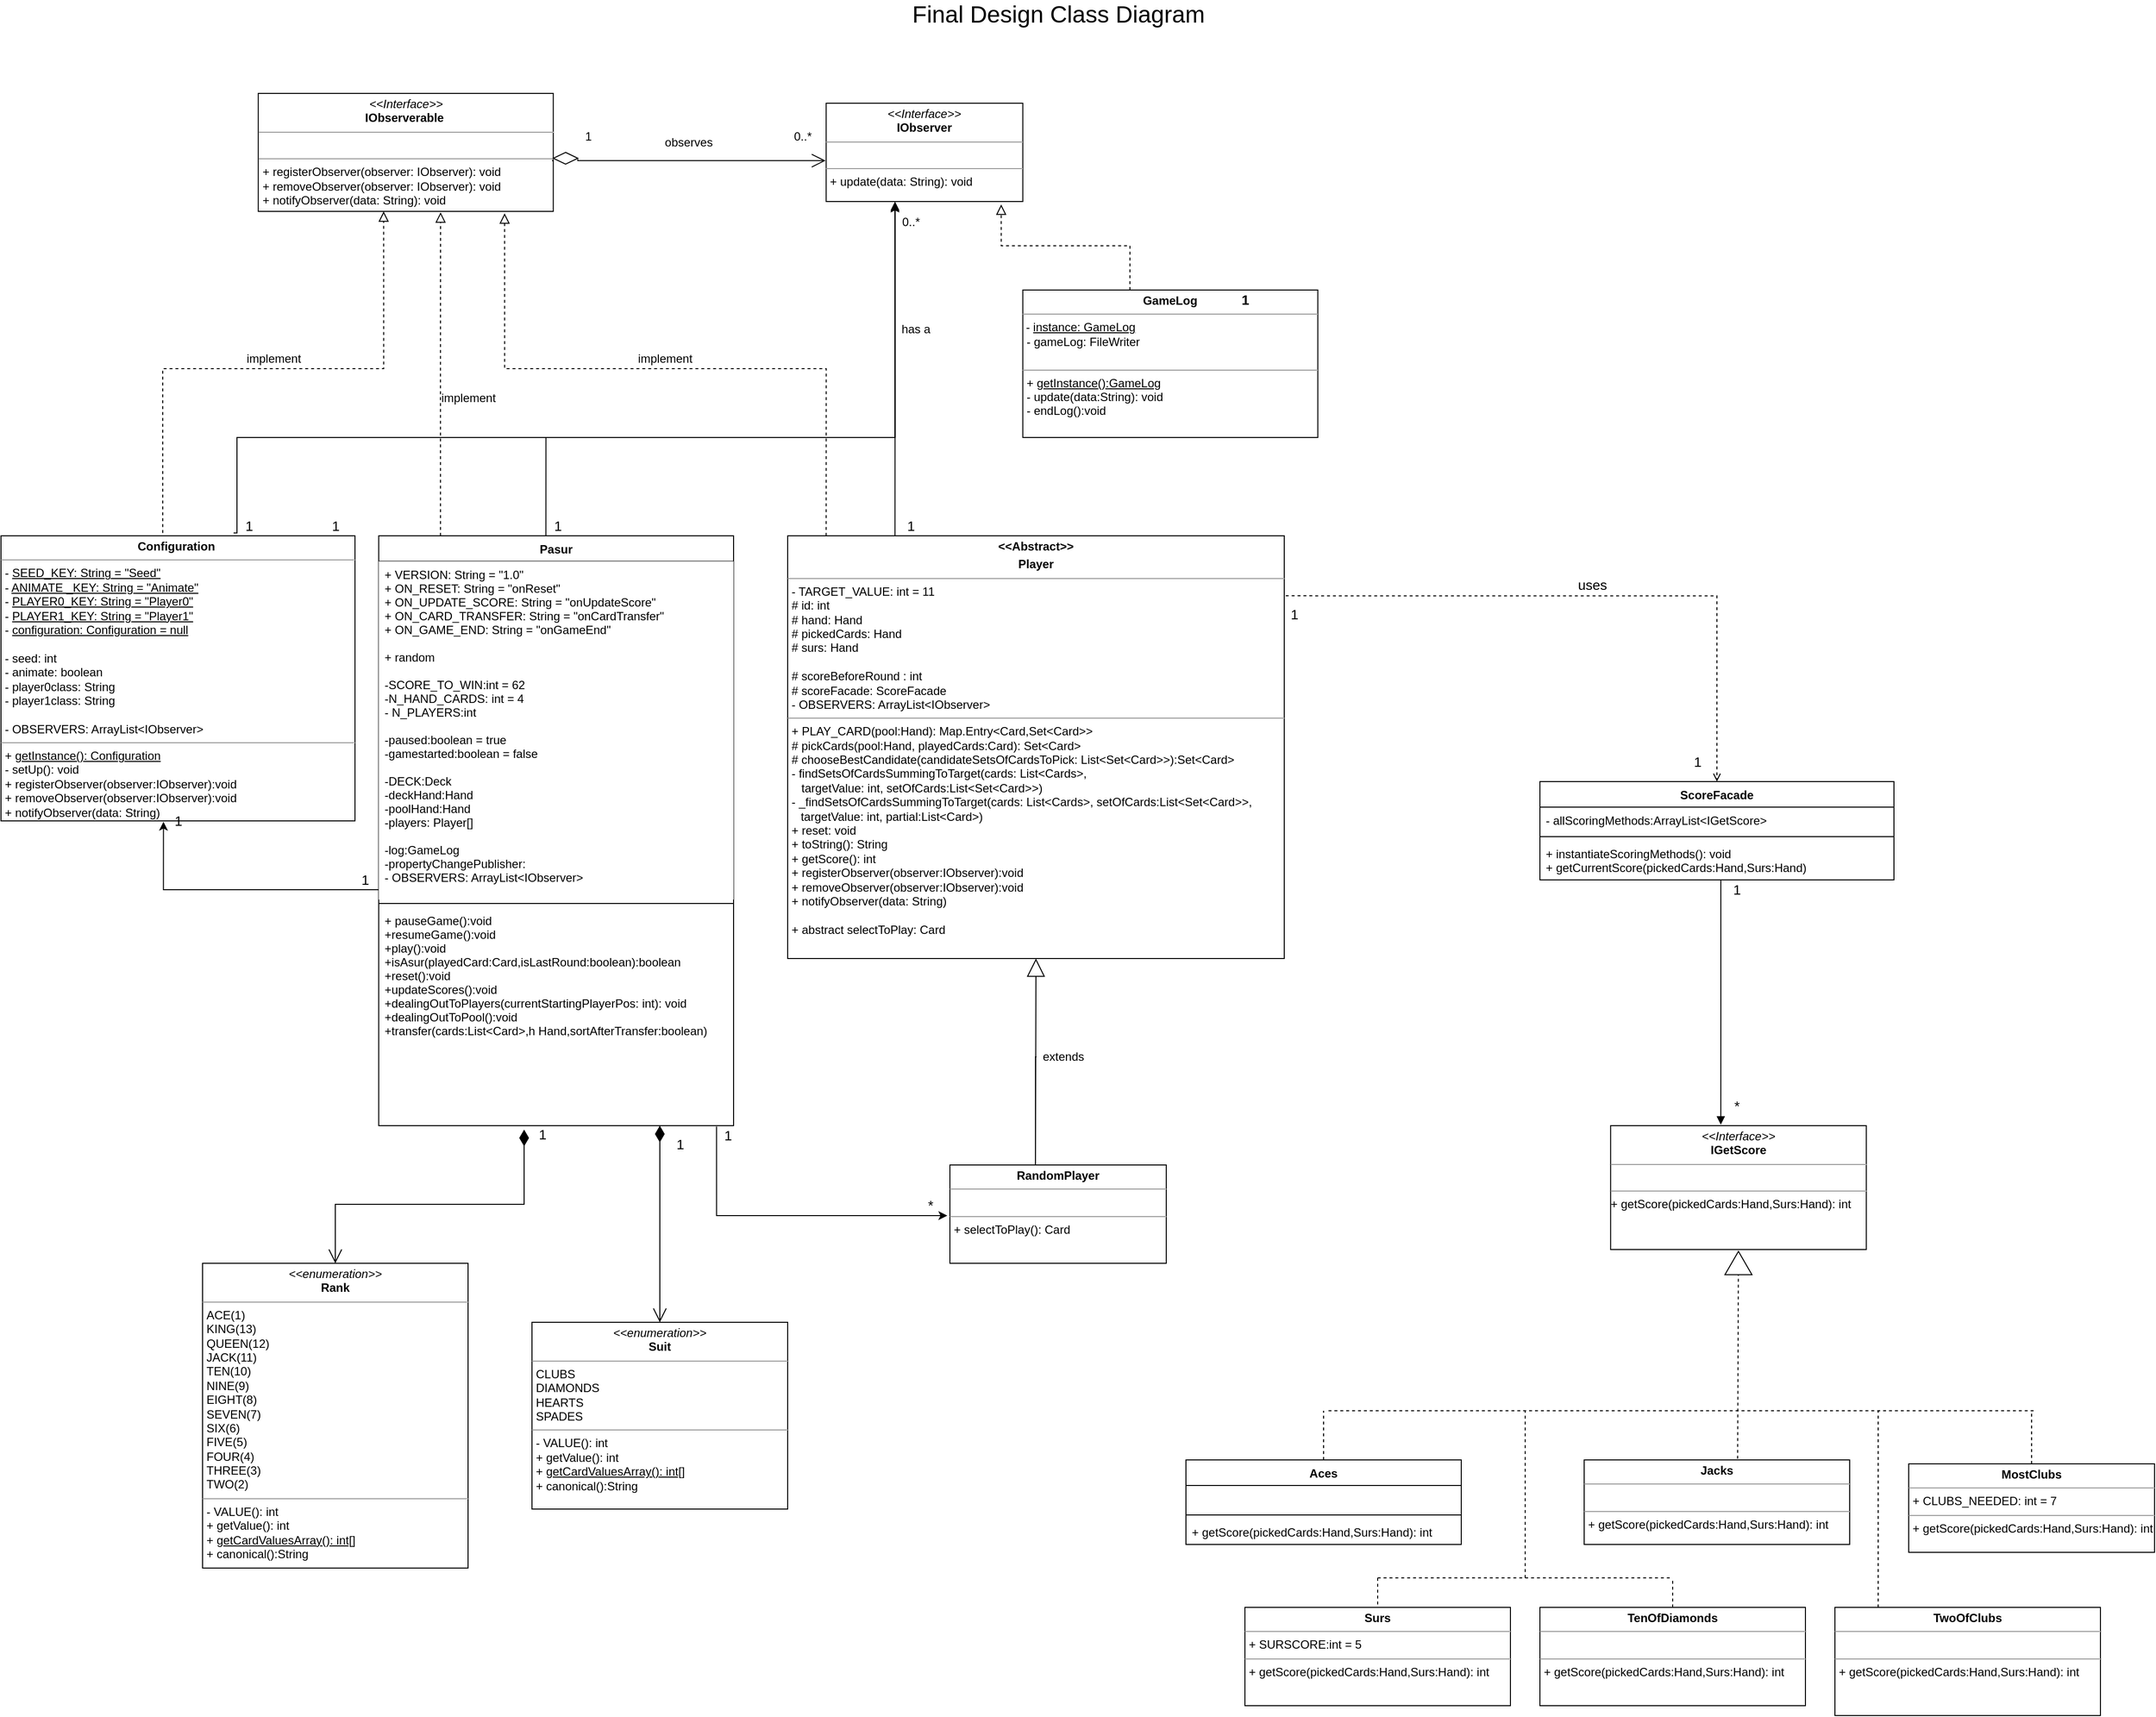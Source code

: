 <?xml version="1.0" encoding="UTF-8"?>
<mxfile version="15.5.8" type="device" pages="3">
  <diagram id="WB9MjgF7EHUcR-IKpxU9" name="Final Design Model">
    <mxGraphModel dx="4512" dy="1733" grid="1" gridSize="10" guides="1" tooltips="1" connect="1" arrows="1" fold="1" page="1" pageScale="1" pageWidth="1169" pageHeight="827" math="0" shadow="0">
      <root>
        <mxCell id="0" />
        <mxCell id="1" parent="0" />
        <mxCell id="Rq2eTbry7rVBNaJ-92Qc-1" value="Aces" style="swimlane;fontStyle=1;align=center;verticalAlign=top;childLayout=stackLayout;horizontal=1;startSize=26;horizontalStack=0;resizeParent=1;resizeParentMax=0;resizeLast=0;collapsible=1;marginBottom=0;" parent="1" vertex="1">
          <mxGeometry x="65" y="1510" width="280" height="86" as="geometry" />
        </mxCell>
        <mxCell id="Rq2eTbry7rVBNaJ-92Qc-2" value=" " style="text;strokeColor=none;fillColor=none;align=left;verticalAlign=top;spacingLeft=4;spacingRight=4;overflow=hidden;rotatable=0;points=[[0,0.5],[1,0.5]];portConstraint=eastwest;" parent="Rq2eTbry7rVBNaJ-92Qc-1" vertex="1">
          <mxGeometry y="26" width="280" height="26" as="geometry" />
        </mxCell>
        <mxCell id="Rq2eTbry7rVBNaJ-92Qc-3" value="" style="line;strokeWidth=1;fillColor=none;align=left;verticalAlign=middle;spacingTop=-1;spacingLeft=3;spacingRight=3;rotatable=0;labelPosition=right;points=[];portConstraint=eastwest;" parent="Rq2eTbry7rVBNaJ-92Qc-1" vertex="1">
          <mxGeometry y="52" width="280" height="8" as="geometry" />
        </mxCell>
        <mxCell id="Rq2eTbry7rVBNaJ-92Qc-4" value="+ getScore(pickedCards:Hand,Surs:Hand): int" style="text;strokeColor=none;fillColor=none;align=left;verticalAlign=top;spacingLeft=4;spacingRight=4;overflow=hidden;rotatable=0;points=[[0,0.5],[1,0.5]];portConstraint=eastwest;" parent="Rq2eTbry7rVBNaJ-92Qc-1" vertex="1">
          <mxGeometry y="60" width="280" height="26" as="geometry" />
        </mxCell>
        <mxCell id="Rq2eTbry7rVBNaJ-92Qc-5" value="&lt;p style=&quot;margin: 0px ; margin-top: 4px ; text-align: center&quot;&gt;&lt;b&gt;Jacks&lt;/b&gt;&lt;/p&gt;&lt;hr size=&quot;1&quot;&gt;&lt;p style=&quot;margin: 0px ; margin-left: 4px&quot;&gt;&lt;br&gt;&lt;/p&gt;&lt;hr size=&quot;1&quot;&gt;&lt;p style=&quot;margin: 0px ; margin-left: 4px&quot;&gt;+ getScore(pickedCards:Hand,Surs:Hand): int&lt;br&gt;&lt;/p&gt;" style="verticalAlign=top;align=left;overflow=fill;fontSize=12;fontFamily=Helvetica;html=1;" parent="1" vertex="1">
          <mxGeometry x="470" y="1510" width="270" height="86" as="geometry" />
        </mxCell>
        <mxCell id="Rq2eTbry7rVBNaJ-92Qc-6" value="&lt;p style=&quot;margin: 0px ; margin-top: 4px ; text-align: center&quot;&gt;&lt;b&gt;MostClubs&lt;/b&gt;&lt;/p&gt;&lt;hr size=&quot;1&quot;&gt;&lt;p style=&quot;margin: 0px ; margin-left: 4px&quot;&gt;+ CLUBS_NEEDED: int = 7&lt;/p&gt;&lt;hr size=&quot;1&quot;&gt;&lt;p style=&quot;margin: 0px ; margin-left: 4px&quot;&gt;+ getScore(pickedCards:Hand,Surs:Hand): int&lt;br&gt;&lt;/p&gt;" style="verticalAlign=top;align=left;overflow=fill;fontSize=12;fontFamily=Helvetica;html=1;" parent="1" vertex="1">
          <mxGeometry x="800" y="1514" width="250" height="90" as="geometry" />
        </mxCell>
        <mxCell id="Rq2eTbry7rVBNaJ-92Qc-7" value="&lt;p style=&quot;margin: 0px ; margin-top: 4px ; text-align: center&quot;&gt;&lt;b&gt;Surs&lt;/b&gt;&lt;/p&gt;&lt;hr size=&quot;1&quot;&gt;&lt;p style=&quot;margin: 0px ; margin-left: 4px&quot;&gt;+ SURSCORE:int = 5&amp;nbsp;&lt;/p&gt;&lt;hr size=&quot;1&quot;&gt;&lt;p style=&quot;margin: 0px ; margin-left: 4px&quot;&gt;+ getScore(pickedCards:Hand,Surs:Hand): int&lt;br&gt;&lt;/p&gt;" style="verticalAlign=top;align=left;overflow=fill;fontSize=12;fontFamily=Helvetica;html=1;" parent="1" vertex="1">
          <mxGeometry x="125" y="1660" width="270" height="100" as="geometry" />
        </mxCell>
        <mxCell id="Rq2eTbry7rVBNaJ-92Qc-8" value="&lt;p style=&quot;margin: 0px ; margin-top: 4px ; text-align: center&quot;&gt;&lt;b&gt;TenOfDiamonds&lt;/b&gt;&lt;/p&gt;&lt;hr size=&quot;1&quot;&gt;&lt;p style=&quot;margin: 0px ; margin-left: 4px&quot;&gt;&lt;br&gt;&lt;/p&gt;&lt;hr size=&quot;1&quot;&gt;&lt;p style=&quot;margin: 0px ; margin-left: 4px&quot;&gt;+ getScore(pickedCards:Hand,Surs:Hand): int&lt;br&gt;&lt;/p&gt;" style="verticalAlign=top;align=left;overflow=fill;fontSize=12;fontFamily=Helvetica;html=1;" parent="1" vertex="1">
          <mxGeometry x="425" y="1660" width="270" height="100" as="geometry" />
        </mxCell>
        <mxCell id="Rq2eTbry7rVBNaJ-92Qc-9" value="&lt;p style=&quot;margin: 0px ; margin-top: 4px ; text-align: center&quot;&gt;&lt;b&gt;TwoOfClubs&lt;/b&gt;&lt;/p&gt;&lt;hr size=&quot;1&quot;&gt;&lt;p style=&quot;margin: 0px ; margin-left: 4px&quot;&gt;&lt;br&gt;&lt;/p&gt;&lt;hr size=&quot;1&quot;&gt;&lt;p style=&quot;margin: 0px ; margin-left: 4px&quot;&gt;+ getScore(pickedCards:Hand,Surs:Hand): int&lt;br&gt;&lt;/p&gt;" style="verticalAlign=top;align=left;overflow=fill;fontSize=12;fontFamily=Helvetica;html=1;" parent="1" vertex="1">
          <mxGeometry x="725" y="1660" width="270" height="110" as="geometry" />
        </mxCell>
        <mxCell id="Rq2eTbry7rVBNaJ-92Qc-12" value="&lt;p style=&quot;margin: 0px ; margin-top: 4px ; text-align: center&quot;&gt;&lt;i&gt;&amp;lt;&amp;lt;Interface&amp;gt;&amp;gt;&lt;/i&gt;&lt;br&gt;&lt;b&gt;IGetScore&lt;/b&gt;&lt;/p&gt;&lt;hr size=&quot;1&quot;&gt;&lt;p style=&quot;margin: 0px ; margin-left: 4px&quot;&gt;&lt;br&gt;&lt;/p&gt;&lt;hr size=&quot;1&quot;&gt;+ getScore(pickedCards:Hand,Surs:Hand): int&lt;p style=&quot;margin: 0px ; margin-left: 4px&quot;&gt;&lt;br&gt;&lt;/p&gt;" style="verticalAlign=top;align=left;overflow=fill;fontSize=12;fontFamily=Helvetica;html=1;" parent="1" vertex="1">
          <mxGeometry x="496.88" y="1170" width="260" height="126" as="geometry" />
        </mxCell>
        <mxCell id="Rq2eTbry7rVBNaJ-92Qc-13" value="ScoreFacade" style="swimlane;fontStyle=1;align=center;verticalAlign=top;childLayout=stackLayout;horizontal=1;startSize=26;horizontalStack=0;resizeParent=1;resizeParentMax=0;resizeLast=0;collapsible=1;marginBottom=0;" parent="1" vertex="1">
          <mxGeometry x="425" y="820" width="360" height="100" as="geometry" />
        </mxCell>
        <mxCell id="Rq2eTbry7rVBNaJ-92Qc-14" value="- allScoringMethods:ArrayList&lt;IGetScore&gt;" style="text;strokeColor=none;fillColor=none;align=left;verticalAlign=top;spacingLeft=4;spacingRight=4;overflow=hidden;rotatable=0;points=[[0,0.5],[1,0.5]];portConstraint=eastwest;" parent="Rq2eTbry7rVBNaJ-92Qc-13" vertex="1">
          <mxGeometry y="26" width="360" height="26" as="geometry" />
        </mxCell>
        <mxCell id="Rq2eTbry7rVBNaJ-92Qc-15" value="" style="line;strokeWidth=1;fillColor=none;align=left;verticalAlign=middle;spacingTop=-1;spacingLeft=3;spacingRight=3;rotatable=0;labelPosition=right;points=[];portConstraint=eastwest;" parent="Rq2eTbry7rVBNaJ-92Qc-13" vertex="1">
          <mxGeometry y="52" width="360" height="8" as="geometry" />
        </mxCell>
        <mxCell id="Rq2eTbry7rVBNaJ-92Qc-16" value="+ instantiateScoringMethods(): void&#xa;+ getCurrentScore(pickedCards:Hand,Surs:Hand)&#xa;" style="text;strokeColor=none;fillColor=none;align=left;verticalAlign=top;spacingLeft=4;spacingRight=4;overflow=hidden;rotatable=0;points=[[0,0.5],[1,0.5]];portConstraint=eastwest;" parent="Rq2eTbry7rVBNaJ-92Qc-13" vertex="1">
          <mxGeometry y="60" width="360" height="40" as="geometry" />
        </mxCell>
        <mxCell id="Rq2eTbry7rVBNaJ-92Qc-21" value="&lt;p style=&quot;margin: 0px ; margin-top: 4px ; text-align: center&quot;&gt;&lt;b&gt;GameLog&lt;/b&gt;&lt;/p&gt;&lt;hr size=&quot;1&quot;&gt;&amp;nbsp;- &lt;u&gt;instance: GameLog&lt;/u&gt;&lt;br&gt;&lt;p style=&quot;margin: 0px ; margin-left: 4px&quot;&gt;- gameLog: FileWriter&lt;/p&gt;&lt;p style=&quot;margin: 0px ; margin-left: 4px&quot;&gt;&lt;br&gt;&lt;/p&gt;&lt;hr size=&quot;1&quot;&gt;&lt;p style=&quot;margin: 0px ; margin-left: 4px&quot;&gt;+ &lt;u&gt;getInstance():GameLog&lt;/u&gt;&lt;/p&gt;&lt;p style=&quot;margin: 0px ; margin-left: 4px&quot;&gt;- update(data:String): void&lt;/p&gt;&lt;p style=&quot;margin: 0px ; margin-left: 4px&quot;&gt;- endLog():void&lt;/p&gt;" style="verticalAlign=top;align=left;overflow=fill;fontSize=12;fontFamily=Helvetica;html=1;" parent="1" vertex="1">
          <mxGeometry x="-100.85" y="320" width="300" height="150" as="geometry" />
        </mxCell>
        <mxCell id="GlSJDM1DWe33nYxYQjnJ-2" style="edgeStyle=orthogonalEdgeStyle;rounded=0;orthogonalLoop=1;jettySize=auto;html=1;entryX=0.459;entryY=1.003;entryDx=0;entryDy=0;entryPerimeter=0;fontSize=14;" parent="1" source="Rq2eTbry7rVBNaJ-92Qc-22" target="hE_uKBLpX4eQYNX-3BE0-5" edge="1">
          <mxGeometry relative="1" as="geometry">
            <Array as="points">
              <mxPoint x="-975" y="930" />
            </Array>
          </mxGeometry>
        </mxCell>
        <mxCell id="Rq2eTbry7rVBNaJ-92Qc-22" value="Pasur" style="swimlane;fontStyle=1;align=center;verticalAlign=top;childLayout=stackLayout;horizontal=1;startSize=26;horizontalStack=0;resizeParent=1;resizeParentMax=0;resizeLast=0;collapsible=1;marginBottom=0;" parent="1" vertex="1">
          <mxGeometry x="-755.85" y="570" width="360.85" height="600" as="geometry" />
        </mxCell>
        <mxCell id="Rq2eTbry7rVBNaJ-92Qc-23" value="+ VERSION: String = &quot;1.0&quot;&#xa;+ ON_RESET: String = &quot;onReset&quot;&#xa;+ ON_UPDATE_SCORE: String = &quot;onUpdateScore&quot;&#xa;+ ON_CARD_TRANSFER: String = &quot;onCardTransfer&quot;&#xa;+ ON_GAME_END: String = &quot;onGameEnd&quot;&#xa;&#xa;+ random&#xa;&#xa;-SCORE_TO_WIN:int = 62&#xa;-N_HAND_CARDS: int = 4&#xa;- N_PLAYERS:int&#xa;&#xa;-paused:boolean = true&#xa;-gamestarted:boolean = false&#xa;&#xa;-DECK:Deck&#xa;-deckHand:Hand&#xa;-poolHand:Hand&#xa;-players: Player[]&#xa;&#xa;-log:GameLog&#xa;-propertyChangePublisher:&#xa;- OBSERVERS: ArrayList&lt;IObserver&gt; &#xa;" style="text;strokeColor=none;fillColor=#FFFFFF;align=left;verticalAlign=top;spacingLeft=4;spacingRight=4;overflow=hidden;rotatable=0;points=[[0,0.5],[1,0.5]];portConstraint=eastwest;" parent="Rq2eTbry7rVBNaJ-92Qc-22" vertex="1">
          <mxGeometry y="26" width="360.85" height="344" as="geometry" />
        </mxCell>
        <mxCell id="Rq2eTbry7rVBNaJ-92Qc-24" value="" style="line;strokeWidth=1;fillColor=none;align=left;verticalAlign=middle;spacingTop=-1;spacingLeft=3;spacingRight=3;rotatable=0;labelPosition=right;points=[];portConstraint=eastwest;" parent="Rq2eTbry7rVBNaJ-92Qc-22" vertex="1">
          <mxGeometry y="370" width="360.85" height="8" as="geometry" />
        </mxCell>
        <mxCell id="Rq2eTbry7rVBNaJ-92Qc-25" value="+ pauseGame():void&#xa;+resumeGame():void&#xa;+play():void&#xa;+isAsur(playedCard:Card,isLastRound:boolean):boolean&#xa;+reset():void&#xa;+updateScores():void&#xa;+dealingOutToPlayers(currentStartingPlayerPos: int): void&#xa;+dealingOutToPool():void&#xa;+transfer(cards:List&lt;Card&gt;,h Hand,sortAfterTransfer:boolean)&#xa;" style="text;strokeColor=none;fillColor=none;align=left;verticalAlign=top;spacingLeft=4;spacingRight=4;overflow=hidden;rotatable=0;points=[[0,0.5],[1,0.5]];portConstraint=eastwest;" parent="Rq2eTbry7rVBNaJ-92Qc-22" vertex="1">
          <mxGeometry y="378" width="360.85" height="222" as="geometry" />
        </mxCell>
        <mxCell id="hE_uKBLpX4eQYNX-3BE0-2" value="&lt;p style=&quot;margin: 0px ; margin-top: 4px ; text-align: center&quot;&gt;&lt;i&gt;&amp;lt;&amp;lt;Interface&amp;gt;&amp;gt;&lt;/i&gt;&lt;br&gt;&lt;b&gt;IObserver&lt;/b&gt;&lt;/p&gt;&lt;hr size=&quot;1&quot;&gt;&lt;p style=&quot;margin: 0px ; margin-left: 4px&quot;&gt;&lt;br&gt;&lt;/p&gt;&lt;hr size=&quot;1&quot;&gt;&lt;p style=&quot;margin: 0px ; margin-left: 4px&quot;&gt;+ update(data: String): void&lt;br&gt;&lt;br&gt;&lt;/p&gt;" style="verticalAlign=top;align=left;overflow=fill;fontSize=12;fontFamily=Helvetica;html=1;" parent="1" vertex="1">
          <mxGeometry x="-300.85" y="130" width="200" height="100" as="geometry" />
        </mxCell>
        <mxCell id="hE_uKBLpX4eQYNX-3BE0-3" value="&lt;p style=&quot;margin: 0px ; margin-top: 4px ; text-align: center&quot;&gt;&lt;i&gt;&amp;lt;&amp;lt;Interface&amp;gt;&amp;gt;&lt;/i&gt;&lt;br&gt;&lt;b&gt;IObserverable&amp;nbsp;&lt;/b&gt;&lt;/p&gt;&lt;hr size=&quot;1&quot;&gt;&lt;p style=&quot;margin: 0px ; margin-left: 4px&quot;&gt;&lt;br&gt;&lt;/p&gt;&lt;hr size=&quot;1&quot;&gt;&lt;p style=&quot;margin: 0px ; margin-left: 4px&quot;&gt;+ registerObserver(observer: IObserver): void&lt;/p&gt;&lt;p style=&quot;margin: 0px ; margin-left: 4px&quot;&gt;+ removeObserver(observer: IObserver): void&lt;/p&gt;&lt;p style=&quot;margin: 0px ; margin-left: 4px&quot;&gt;+ notifyObserver(data: String): void&lt;br&gt;&lt;br&gt;&lt;/p&gt;" style="verticalAlign=top;align=left;overflow=fill;fontSize=12;fontFamily=Helvetica;html=1;" parent="1" vertex="1">
          <mxGeometry x="-878.35" y="120" width="300" height="120" as="geometry" />
        </mxCell>
        <mxCell id="hE_uKBLpX4eQYNX-3BE0-5" value="&lt;p style=&quot;margin: 0px ; margin-top: 4px ; text-align: center&quot;&gt;&lt;b&gt;Configuration&amp;nbsp;&lt;/b&gt;&lt;/p&gt;&lt;hr size=&quot;1&quot;&gt;&lt;p style=&quot;margin: 0px ; margin-left: 4px&quot;&gt;- &lt;u&gt;SEED_KEY: String = &quot;Seed&quot;&lt;/u&gt;&lt;/p&gt;&lt;p style=&quot;margin: 0px ; margin-left: 4px&quot;&gt;- &lt;u&gt;ANIMATE _KEY: String = &quot;Animate&quot;&lt;/u&gt;&lt;/p&gt;&lt;p style=&quot;margin: 0px ; margin-left: 4px&quot;&gt;- &lt;u&gt;PLAYER0_KEY: String = &quot;Player0&quot;&lt;/u&gt;&lt;/p&gt;&lt;p style=&quot;margin: 0px ; margin-left: 4px&quot;&gt;- &lt;u&gt;PLAYER1_KEY: String = &quot;Player1&quot;&lt;/u&gt;&lt;/p&gt;&lt;p style=&quot;margin: 0px ; margin-left: 4px&quot;&gt;- &lt;u&gt;configuration: Configuration = null&lt;/u&gt;&lt;/p&gt;&lt;p style=&quot;margin: 0px ; margin-left: 4px&quot;&gt;&lt;br&gt;&lt;/p&gt;&lt;p style=&quot;margin: 0px ; margin-left: 4px&quot;&gt;- seed: int&lt;/p&gt;&lt;p style=&quot;margin: 0px ; margin-left: 4px&quot;&gt;- animate: boolean&lt;/p&gt;&lt;p style=&quot;margin: 0px ; margin-left: 4px&quot;&gt;- player0class: String&lt;/p&gt;&lt;p style=&quot;margin: 0px ; margin-left: 4px&quot;&gt;- player1class: String&lt;/p&gt;&lt;p style=&quot;margin: 0px ; margin-left: 4px&quot;&gt;&lt;br&gt;&lt;/p&gt;&lt;p style=&quot;margin: 0px ; margin-left: 4px&quot;&gt;- OBSERVERS: ArrayList&amp;lt;IObserver&amp;gt;&amp;nbsp;&lt;br&gt;&lt;/p&gt;&lt;hr size=&quot;1&quot;&gt;&lt;p style=&quot;margin: 0px ; margin-left: 4px&quot;&gt;+ &lt;u&gt;getInstance(): Configuration&lt;/u&gt;&lt;/p&gt;&lt;p style=&quot;margin: 0px ; margin-left: 4px&quot;&gt;- setUp(): void&lt;/p&gt;&lt;p style=&quot;margin: 0px ; margin-left: 4px&quot;&gt;+ registerObserver(observer:IObserver):void&lt;/p&gt;&lt;p style=&quot;margin: 0px ; margin-left: 4px&quot;&gt;+ removeObserver(observer:IObserver):void&lt;/p&gt;&lt;p style=&quot;margin: 0px ; margin-left: 4px&quot;&gt;+ notifyObserver(data: String)&lt;/p&gt;" style="verticalAlign=top;align=left;overflow=fill;fontSize=12;fontFamily=Helvetica;html=1;" parent="1" vertex="1">
          <mxGeometry x="-1140" y="570" width="360" height="290" as="geometry" />
        </mxCell>
        <mxCell id="hE_uKBLpX4eQYNX-3BE0-6" value="&lt;p style=&quot;margin: 0px ; margin-top: 4px ; text-align: center&quot;&gt;&lt;b&gt;&amp;lt;&amp;lt;Abstract&amp;gt;&amp;gt;&lt;/b&gt;&lt;/p&gt;&lt;p style=&quot;margin: 0px ; margin-top: 4px ; text-align: center&quot;&gt;&lt;b&gt;Player&lt;/b&gt;&lt;/p&gt;&lt;hr size=&quot;1&quot;&gt;&lt;p style=&quot;margin: 0px ; margin-left: 4px&quot;&gt;- TARGET_VALUE: int = 11&lt;/p&gt;&lt;p style=&quot;margin: 0px ; margin-left: 4px&quot;&gt;# id: int&lt;/p&gt;&lt;p style=&quot;margin: 0px ; margin-left: 4px&quot;&gt;# hand: Hand&lt;/p&gt;&lt;p style=&quot;margin: 0px ; margin-left: 4px&quot;&gt;# pickedCards: Hand&lt;/p&gt;&lt;p style=&quot;margin: 0px ; margin-left: 4px&quot;&gt;# surs: Hand&lt;/p&gt;&lt;p style=&quot;margin: 0px ; margin-left: 4px&quot;&gt;&lt;br&gt;&lt;/p&gt;&lt;p style=&quot;margin: 0px ; margin-left: 4px&quot;&gt;# scoreBeforeRound : int&lt;/p&gt;&lt;p style=&quot;margin: 0px ; margin-left: 4px&quot;&gt;# scoreFacade: ScoreFacade&lt;/p&gt;&lt;p style=&quot;margin: 0px ; margin-left: 4px&quot;&gt;- OBSERVERS: ArrayList&amp;lt;IObserver&amp;gt;&amp;nbsp;&lt;br&gt;&lt;/p&gt;&lt;hr size=&quot;1&quot;&gt;&lt;p style=&quot;margin: 0px ; margin-left: 4px&quot;&gt;+ PLAY_CARD(pool:Hand): Map.Entry&amp;lt;Card,Set&amp;lt;Card&amp;gt;&amp;gt;&lt;/p&gt;&lt;p style=&quot;margin: 0px ; margin-left: 4px&quot;&gt;# pickCards(pool:Hand, playedCards:Card): Set&amp;lt;Card&amp;gt;&lt;/p&gt;&lt;p style=&quot;margin: 0px ; margin-left: 4px&quot;&gt;# chooseBestCandidate(candidateSetsOfCardsToPick: List&amp;lt;Set&amp;lt;Card&amp;gt;&amp;gt;):Set&amp;lt;Card&amp;gt;&lt;/p&gt;&lt;p style=&quot;margin: 0px ; margin-left: 4px&quot;&gt;- findSetsOfCardsSummingToTarget(cards: List&amp;lt;Cards&amp;gt;,&amp;nbsp;&lt;/p&gt;&lt;p style=&quot;margin: 0px ; margin-left: 4px&quot;&gt;&amp;nbsp; &amp;nbsp;targetValue: int, setOfCards:List&amp;lt;Set&amp;lt;Card&amp;gt;&amp;gt;)&lt;/p&gt;&lt;p style=&quot;margin: 0px ; margin-left: 4px&quot;&gt;- _findSetsOfCardsSummingToTarget(cards: List&amp;lt;Cards&amp;gt;, setOfCards:List&amp;lt;Set&amp;lt;Card&amp;gt;&amp;gt;,&lt;/p&gt;&amp;nbsp; &amp;nbsp; targetValue: int, partial:List&amp;lt;Card&amp;gt;)&lt;br&gt;&lt;p style=&quot;margin: 0px 0px 0px 4px&quot;&gt;+ reset: void&lt;/p&gt;&lt;p style=&quot;margin: 0px 0px 0px 4px&quot;&gt;+ toString(): String&lt;/p&gt;&lt;p style=&quot;margin: 0px 0px 0px 4px&quot;&gt;+ getScore(): int&lt;/p&gt;&lt;p style=&quot;margin: 0px 0px 0px 4px&quot;&gt;+ registerObserver(observer:IObserver):void&lt;/p&gt;&lt;p style=&quot;margin: 0px 0px 0px 4px&quot;&gt;+ removeObserver(observer:IObserver):void&lt;/p&gt;&lt;p style=&quot;margin: 0px 0px 0px 4px&quot;&gt;+ notifyObserver(data: String)&lt;/p&gt;&lt;p style=&quot;margin: 0px 0px 0px 4px&quot;&gt;&lt;br&gt;&lt;/p&gt;&lt;p style=&quot;margin: 0px 0px 0px 4px&quot;&gt;+ abstract selectToPlay: Card&lt;/p&gt;&lt;p style=&quot;margin: 0px 0px 0px 4px&quot;&gt;&lt;br&gt;&lt;/p&gt;" style="verticalAlign=top;align=left;overflow=fill;fontSize=12;fontFamily=Helvetica;html=1;" parent="1" vertex="1">
          <mxGeometry x="-340" y="570" width="505" height="430" as="geometry" />
        </mxCell>
        <mxCell id="hE_uKBLpX4eQYNX-3BE0-7" value="&lt;p style=&quot;margin: 0px ; margin-top: 4px ; text-align: center&quot;&gt;&lt;b&gt;RandomPlayer&lt;/b&gt;&lt;/p&gt;&lt;hr size=&quot;1&quot;&gt;&lt;p style=&quot;margin: 0px ; margin-left: 4px&quot;&gt;&lt;br&gt;&lt;/p&gt;&lt;hr size=&quot;1&quot;&gt;&lt;p style=&quot;margin: 0px ; margin-left: 4px&quot;&gt;+ selectToPlay(): Card&lt;/p&gt;" style="verticalAlign=top;align=left;overflow=fill;fontSize=12;fontFamily=Helvetica;html=1;" parent="1" vertex="1">
          <mxGeometry x="-175" y="1210" width="220" height="100" as="geometry" />
        </mxCell>
        <mxCell id="hE_uKBLpX4eQYNX-3BE0-10" value="&lt;p style=&quot;margin: 0px ; margin-top: 4px ; text-align: center&quot;&gt;&lt;i&gt;&amp;lt;&amp;lt;enumeration&amp;gt;&amp;gt;&lt;/i&gt;&lt;br&gt;&lt;b&gt;Rank&lt;/b&gt;&lt;/p&gt;&lt;hr size=&quot;1&quot;&gt;&lt;p style=&quot;margin: 0px ; margin-left: 4px&quot;&gt;ACE(1)&lt;/p&gt;&lt;p style=&quot;margin: 0px ; margin-left: 4px&quot;&gt;KING(13)&lt;/p&gt;&lt;p style=&quot;margin: 0px ; margin-left: 4px&quot;&gt;QUEEN(12)&lt;/p&gt;&lt;p style=&quot;margin: 0px ; margin-left: 4px&quot;&gt;JACK(11)&lt;/p&gt;&lt;p style=&quot;margin: 0px ; margin-left: 4px&quot;&gt;TEN(10)&lt;/p&gt;&lt;p style=&quot;margin: 0px ; margin-left: 4px&quot;&gt;NINE(9)&lt;/p&gt;&lt;p style=&quot;margin: 0px ; margin-left: 4px&quot;&gt;EIGHT(8)&lt;/p&gt;&lt;p style=&quot;margin: 0px ; margin-left: 4px&quot;&gt;SEVEN(7)&lt;/p&gt;&lt;p style=&quot;margin: 0px ; margin-left: 4px&quot;&gt;SIX(6)&lt;/p&gt;&lt;p style=&quot;margin: 0px ; margin-left: 4px&quot;&gt;FIVE(5)&lt;/p&gt;&lt;p style=&quot;margin: 0px ; margin-left: 4px&quot;&gt;FOUR(4)&lt;/p&gt;&lt;p style=&quot;margin: 0px ; margin-left: 4px&quot;&gt;THREE(3)&lt;/p&gt;&lt;p style=&quot;margin: 0px ; margin-left: 4px&quot;&gt;TWO(2)&lt;/p&gt;&lt;hr size=&quot;1&quot;&gt;&lt;p style=&quot;margin: 0px ; margin-left: 4px&quot;&gt;- VALUE(): int&lt;br&gt;+ getValue(): int&lt;/p&gt;&lt;p style=&quot;margin: 0px ; margin-left: 4px&quot;&gt;+ &lt;u&gt;getCardValuesArray(): int[]&lt;/u&gt;&lt;/p&gt;&lt;p style=&quot;margin: 0px ; margin-left: 4px&quot;&gt;+ canonical():String&lt;/p&gt;" style="verticalAlign=top;align=left;overflow=fill;fontSize=12;fontFamily=Helvetica;html=1;" parent="1" vertex="1">
          <mxGeometry x="-935" y="1310" width="270" height="310" as="geometry" />
        </mxCell>
        <mxCell id="hE_uKBLpX4eQYNX-3BE0-11" value="&lt;p style=&quot;margin: 0px ; margin-top: 4px ; text-align: center&quot;&gt;&lt;i&gt;&amp;lt;&amp;lt;enumeration&amp;gt;&amp;gt;&lt;/i&gt;&lt;br&gt;&lt;b&gt;Suit&lt;/b&gt;&lt;/p&gt;&lt;hr size=&quot;1&quot;&gt;&lt;p style=&quot;margin: 0px ; margin-left: 4px&quot;&gt;CLUBS&lt;/p&gt;&lt;p style=&quot;margin: 0px ; margin-left: 4px&quot;&gt;DIAMONDS&lt;/p&gt;&lt;p style=&quot;margin: 0px ; margin-left: 4px&quot;&gt;HEARTS&lt;/p&gt;&lt;p style=&quot;margin: 0px ; margin-left: 4px&quot;&gt;SPADES&lt;/p&gt;&lt;hr size=&quot;1&quot;&gt;&lt;p style=&quot;margin: 0px ; margin-left: 4px&quot;&gt;- VALUE(): int&lt;br&gt;+ getValue(): int&lt;/p&gt;&lt;p style=&quot;margin: 0px ; margin-left: 4px&quot;&gt;+ &lt;u&gt;getCardValuesArray(): int[]&lt;/u&gt;&lt;/p&gt;&lt;p style=&quot;margin: 0px ; margin-left: 4px&quot;&gt;+ canonical():String&lt;/p&gt;" style="verticalAlign=top;align=left;overflow=fill;fontSize=12;fontFamily=Helvetica;html=1;" parent="1" vertex="1">
          <mxGeometry x="-600" y="1370" width="260" height="190" as="geometry" />
        </mxCell>
        <mxCell id="hE_uKBLpX4eQYNX-3BE0-16" value="" style="endArrow=block;startArrow=none;endFill=0;startFill=0;endSize=8;html=1;verticalAlign=bottom;dashed=1;labelBackgroundColor=none;rounded=0;edgeStyle=orthogonalEdgeStyle;entryX=0.89;entryY=1.03;entryDx=0;entryDy=0;entryPerimeter=0;exitX=0.363;exitY=0;exitDx=0;exitDy=0;exitPerimeter=0;" parent="1" source="Rq2eTbry7rVBNaJ-92Qc-21" target="hE_uKBLpX4eQYNX-3BE0-2" edge="1">
          <mxGeometry width="160" relative="1" as="geometry">
            <mxPoint x="339.15" y="900" as="sourcePoint" />
            <mxPoint x="499.15" y="900" as="targetPoint" />
          </mxGeometry>
        </mxCell>
        <mxCell id="hE_uKBLpX4eQYNX-3BE0-27" value="observes" style="text;html=1;align=center;verticalAlign=middle;resizable=0;points=[];autosize=1;strokeColor=none;fillColor=none;" parent="1" vertex="1">
          <mxGeometry x="-470.85" y="160" width="60" height="20" as="geometry" />
        </mxCell>
        <mxCell id="hE_uKBLpX4eQYNX-3BE0-28" value="&lt;b&gt;&lt;font style=&quot;font-size: 14px&quot;&gt;1&lt;/font&gt;&lt;/b&gt;" style="text;html=1;align=center;verticalAlign=middle;resizable=0;points=[];autosize=1;strokeColor=none;fillColor=none;" parent="1" vertex="1">
          <mxGeometry x="115" y="320" width="20" height="20" as="geometry" />
        </mxCell>
        <mxCell id="hE_uKBLpX4eQYNX-3BE0-31" value="" style="endArrow=block;endSize=16;endFill=0;html=1;rounded=0;fontSize=14;edgeStyle=orthogonalEdgeStyle;entryX=0.5;entryY=1;entryDx=0;entryDy=0;" parent="1" target="hE_uKBLpX4eQYNX-3BE0-6" edge="1">
          <mxGeometry x="-0.045" y="-159" width="160" relative="1" as="geometry">
            <mxPoint x="-87" y="1100" as="sourcePoint" />
            <mxPoint x="-285" y="850" as="targetPoint" />
            <Array as="points">
              <mxPoint x="-88" y="1100" />
              <mxPoint x="-88" y="1210" />
              <mxPoint x="-87" y="1210" />
            </Array>
            <mxPoint x="158" y="144" as="offset" />
          </mxGeometry>
        </mxCell>
        <mxCell id="hE_uKBLpX4eQYNX-3BE0-36" value="1" style="endArrow=open;html=1;endSize=12;startArrow=diamondThin;startSize=14;startFill=1;edgeStyle=orthogonalEdgeStyle;align=left;verticalAlign=bottom;rounded=0;fontSize=14;entryX=0.5;entryY=0;entryDx=0;entryDy=0;" parent="1" target="hE_uKBLpX4eQYNX-3BE0-10" edge="1">
          <mxGeometry x="-0.902" y="13" relative="1" as="geometry">
            <mxPoint x="-608" y="1174" as="sourcePoint" />
            <mxPoint x="-611" y="960" as="targetPoint" />
            <Array as="points">
              <mxPoint x="-608" y="1174" />
              <mxPoint x="-608" y="1250" />
              <mxPoint x="-800" y="1250" />
            </Array>
            <mxPoint as="offset" />
          </mxGeometry>
        </mxCell>
        <mxCell id="hE_uKBLpX4eQYNX-3BE0-37" value="1" style="text;html=1;align=center;verticalAlign=middle;resizable=0;points=[];autosize=1;strokeColor=none;fillColor=none;fontSize=14;" parent="1" vertex="1">
          <mxGeometry x="-584" y="550" width="20" height="20" as="geometry" />
        </mxCell>
        <mxCell id="hE_uKBLpX4eQYNX-3BE0-38" value="1" style="text;html=1;align=center;verticalAlign=middle;resizable=0;points=[];autosize=1;strokeColor=none;fillColor=none;fontSize=14;" parent="1" vertex="1">
          <mxGeometry x="-898.35" y="550" width="20" height="20" as="geometry" />
        </mxCell>
        <mxCell id="hE_uKBLpX4eQYNX-3BE0-39" value="uses" style="html=1;verticalAlign=bottom;labelBackgroundColor=none;endArrow=open;endFill=0;dashed=1;rounded=0;fontSize=14;edgeStyle=orthogonalEdgeStyle;exitX=1.003;exitY=0.142;exitDx=0;exitDy=0;exitPerimeter=0;entryX=0.5;entryY=0;entryDx=0;entryDy=0;" parent="1" source="hE_uKBLpX4eQYNX-3BE0-6" target="Rq2eTbry7rVBNaJ-92Qc-13" edge="1">
          <mxGeometry x="-0.009" width="160" relative="1" as="geometry">
            <mxPoint x="85" y="890" as="sourcePoint" />
            <mxPoint x="245" y="890" as="targetPoint" />
            <mxPoint as="offset" />
          </mxGeometry>
        </mxCell>
        <mxCell id="hE_uKBLpX4eQYNX-3BE0-59" value="" style="html=1;verticalAlign=bottom;labelBackgroundColor=none;endArrow=block;endFill=1;rounded=0;fontSize=14;edgeStyle=orthogonalEdgeStyle;entryX=0.431;entryY=-0.008;entryDx=0;entryDy=0;entryPerimeter=0;exitX=0.511;exitY=1;exitDx=0;exitDy=0;exitPerimeter=0;" parent="1" source="Rq2eTbry7rVBNaJ-92Qc-16" target="Rq2eTbry7rVBNaJ-92Qc-12" edge="1">
          <mxGeometry width="160" relative="1" as="geometry">
            <mxPoint x="609" y="1120" as="sourcePoint" />
            <mxPoint x="725" y="1110" as="targetPoint" />
            <Array as="points" />
          </mxGeometry>
        </mxCell>
        <mxCell id="GlSJDM1DWe33nYxYQjnJ-32" style="edgeStyle=orthogonalEdgeStyle;rounded=0;orthogonalLoop=1;jettySize=auto;html=1;fontSize=14;exitX=0.657;exitY=-0.01;exitDx=0;exitDy=0;exitPerimeter=0;" parent="1" source="hE_uKBLpX4eQYNX-3BE0-5" edge="1">
          <mxGeometry relative="1" as="geometry">
            <mxPoint x="-900" y="550" as="sourcePoint" />
            <mxPoint x="-230.85" y="232" as="targetPoint" />
            <Array as="points">
              <mxPoint x="-900" y="567" />
              <mxPoint x="-900" y="470" />
              <mxPoint x="-231" y="470" />
            </Array>
          </mxGeometry>
        </mxCell>
        <mxCell id="GlSJDM1DWe33nYxYQjnJ-34" style="edgeStyle=orthogonalEdgeStyle;rounded=0;orthogonalLoop=1;jettySize=auto;html=1;entryX=0.35;entryY=1.01;entryDx=0;entryDy=0;entryPerimeter=0;fontSize=14;" parent="1" target="hE_uKBLpX4eQYNX-3BE0-2" edge="1">
          <mxGeometry relative="1" as="geometry">
            <Array as="points">
              <mxPoint x="-230.85" y="460" />
              <mxPoint x="-230.85" y="460" />
            </Array>
            <mxPoint x="-230.85" y="570" as="sourcePoint" />
          </mxGeometry>
        </mxCell>
        <mxCell id="GlSJDM1DWe33nYxYQjnJ-33" style="edgeStyle=orthogonalEdgeStyle;rounded=0;orthogonalLoop=1;jettySize=auto;html=1;fontSize=14;" parent="1" edge="1">
          <mxGeometry relative="1" as="geometry">
            <Array as="points">
              <mxPoint x="-585.85" y="470" />
              <mxPoint x="-230.85" y="470" />
              <mxPoint x="-230.85" y="230" />
            </Array>
            <mxPoint x="-585.85" y="570" as="sourcePoint" />
            <mxPoint x="-231" y="230" as="targetPoint" />
          </mxGeometry>
        </mxCell>
        <mxCell id="GlSJDM1DWe33nYxYQjnJ-12" value="" style="endArrow=open;endFill=1;endSize=12;html=1;rounded=0;fontSize=14;edgeStyle=orthogonalEdgeStyle;exitX=0.997;exitY=0.575;exitDx=0;exitDy=0;exitPerimeter=0;startArrow=none;entryX=-0.003;entryY=0.584;entryDx=0;entryDy=0;entryPerimeter=0;" parent="1" source="GlSJDM1DWe33nYxYQjnJ-11" target="hE_uKBLpX4eQYNX-3BE0-2" edge="1">
          <mxGeometry width="160" relative="1" as="geometry">
            <mxPoint x="-520.85" y="190" as="sourcePoint" />
            <mxPoint x="-490" y="189" as="targetPoint" />
            <Array as="points">
              <mxPoint x="-553" y="188" />
            </Array>
          </mxGeometry>
        </mxCell>
        <mxCell id="GlSJDM1DWe33nYxYQjnJ-11" value="" style="rhombus;whiteSpace=wrap;html=1;" parent="1" vertex="1">
          <mxGeometry x="-578.35" y="180" width="25" height="12" as="geometry" />
        </mxCell>
        <mxCell id="GlSJDM1DWe33nYxYQjnJ-15" value="" style="endArrow=none;endFill=1;endSize=12;html=1;rounded=0;fontSize=14;edgeStyle=orthogonalEdgeStyle;exitX=0.997;exitY=0.575;exitDx=0;exitDy=0;exitPerimeter=0;entryX=0;entryY=0.59;entryDx=0;entryDy=0;entryPerimeter=0;" parent="1" source="hE_uKBLpX4eQYNX-3BE0-3" target="GlSJDM1DWe33nYxYQjnJ-11" edge="1">
          <mxGeometry width="160" relative="1" as="geometry">
            <mxPoint x="-571.75" y="189" as="sourcePoint" />
            <mxPoint x="-300.85" y="189" as="targetPoint" />
          </mxGeometry>
        </mxCell>
        <mxCell id="GlSJDM1DWe33nYxYQjnJ-17" value="" style="endArrow=block;startArrow=none;endFill=0;startFill=0;endSize=8;html=1;verticalAlign=bottom;dashed=1;labelBackgroundColor=none;rounded=0;edgeStyle=orthogonalEdgeStyle;exitX=0.457;exitY=-0.01;exitDx=0;exitDy=0;exitPerimeter=0;" parent="1" source="hE_uKBLpX4eQYNX-3BE0-5" edge="1">
          <mxGeometry width="160" relative="1" as="geometry">
            <mxPoint x="-975" y="550" as="sourcePoint" />
            <mxPoint x="-750.85" y="240" as="targetPoint" />
            <Array as="points">
              <mxPoint x="-975" y="400" />
              <mxPoint x="-751" y="400" />
            </Array>
          </mxGeometry>
        </mxCell>
        <mxCell id="GlSJDM1DWe33nYxYQjnJ-26" value="1" style="endArrow=open;html=1;endSize=12;startArrow=diamondThin;startSize=14;startFill=1;edgeStyle=orthogonalEdgeStyle;align=left;verticalAlign=bottom;rounded=0;fontSize=14;entryX=0.5;entryY=0;entryDx=0;entryDy=0;" parent="1" target="hE_uKBLpX4eQYNX-3BE0-11" edge="1">
          <mxGeometry x="-0.706" y="15" relative="1" as="geometry">
            <mxPoint x="-470" y="1170" as="sourcePoint" />
            <mxPoint x="-476" y="1000" as="targetPoint" />
            <Array as="points">
              <mxPoint x="-470" y="1340" />
              <mxPoint x="-470" y="1340" />
            </Array>
            <mxPoint as="offset" />
          </mxGeometry>
        </mxCell>
        <mxCell id="GlSJDM1DWe33nYxYQjnJ-29" style="edgeStyle=orthogonalEdgeStyle;rounded=0;orthogonalLoop=1;jettySize=auto;html=1;entryX=-0.012;entryY=0.515;entryDx=0;entryDy=0;entryPerimeter=0;fontSize=14;exitX=0.952;exitY=1.004;exitDx=0;exitDy=0;exitPerimeter=0;" parent="1" source="Rq2eTbry7rVBNaJ-92Qc-25" target="hE_uKBLpX4eQYNX-3BE0-7" edge="1">
          <mxGeometry relative="1" as="geometry">
            <Array as="points">
              <mxPoint x="-412" y="1262" />
            </Array>
          </mxGeometry>
        </mxCell>
        <mxCell id="GlSJDM1DWe33nYxYQjnJ-30" value="" style="endArrow=block;startArrow=none;endFill=0;startFill=0;endSize=8;html=1;verticalAlign=bottom;dashed=1;labelBackgroundColor=none;rounded=0;edgeStyle=orthogonalEdgeStyle;entryX=0.618;entryY=1.008;entryDx=0;entryDy=0;entryPerimeter=0;exitX=0.174;exitY=0;exitDx=0;exitDy=0;exitPerimeter=0;" parent="1" source="Rq2eTbry7rVBNaJ-92Qc-22" target="hE_uKBLpX4eQYNX-3BE0-3" edge="1">
          <mxGeometry width="160" relative="1" as="geometry">
            <mxPoint x="-692.85" y="560" as="sourcePoint" />
            <mxPoint x="-680.85" y="270" as="targetPoint" />
          </mxGeometry>
        </mxCell>
        <mxCell id="GlSJDM1DWe33nYxYQjnJ-31" value="" style="endArrow=block;startArrow=none;endFill=0;startFill=0;endSize=8;html=1;verticalAlign=bottom;dashed=1;labelBackgroundColor=none;rounded=0;edgeStyle=orthogonalEdgeStyle;entryX=0.835;entryY=1.017;entryDx=0;entryDy=0;entryPerimeter=0;" parent="1" target="hE_uKBLpX4eQYNX-3BE0-3" edge="1">
          <mxGeometry width="160" relative="1" as="geometry">
            <mxPoint x="-300.85" y="570" as="sourcePoint" />
            <mxPoint x="-390.85" y="290" as="targetPoint" />
            <Array as="points">
              <mxPoint x="-300.85" y="400" />
              <mxPoint x="-627.85" y="400" />
            </Array>
          </mxGeometry>
        </mxCell>
        <mxCell id="Z-cvEJiTgnLlKOgU2Yin-1" value="&lt;font style=&quot;font-size: 24px&quot;&gt;Final Design Class Diagram&lt;/font&gt;" style="text;html=1;align=center;verticalAlign=middle;resizable=0;points=[];autosize=1;strokeColor=none;fillColor=none;" parent="1" vertex="1">
          <mxGeometry x="-220" y="30" width="310" height="20" as="geometry" />
        </mxCell>
        <mxCell id="CH-ykWIi8rgbCRCPyQhg-1" value="1" style="text;html=1;align=center;verticalAlign=middle;resizable=0;points=[];autosize=1;strokeColor=none;fillColor=none;fontSize=14;" parent="1" vertex="1">
          <mxGeometry x="-225" y="550" width="20" height="20" as="geometry" />
        </mxCell>
        <mxCell id="CH-ykWIi8rgbCRCPyQhg-2" value="1" style="text;html=1;align=center;verticalAlign=middle;resizable=0;points=[];autosize=1;strokeColor=none;fillColor=none;fontSize=14;" parent="1" vertex="1">
          <mxGeometry x="165" y="640" width="20" height="20" as="geometry" />
        </mxCell>
        <mxCell id="CH-ykWIi8rgbCRCPyQhg-3" value="1" style="text;html=1;align=center;verticalAlign=middle;resizable=0;points=[];autosize=1;strokeColor=none;fillColor=none;fontSize=14;" parent="1" vertex="1">
          <mxGeometry x="575" y="790" width="20" height="20" as="geometry" />
        </mxCell>
        <mxCell id="CH-ykWIi8rgbCRCPyQhg-4" value="1" style="text;html=1;align=center;verticalAlign=middle;resizable=0;points=[];autosize=1;strokeColor=none;fillColor=none;fontSize=14;" parent="1" vertex="1">
          <mxGeometry x="-410.85" y="1170" width="20" height="20" as="geometry" />
        </mxCell>
        <mxCell id="CH-ykWIi8rgbCRCPyQhg-5" value="*" style="text;html=1;align=center;verticalAlign=middle;resizable=0;points=[];autosize=1;strokeColor=none;fillColor=none;fontSize=14;" parent="1" vertex="1">
          <mxGeometry x="-205" y="1241" width="20" height="20" as="geometry" />
        </mxCell>
        <mxCell id="CH-ykWIi8rgbCRCPyQhg-6" value="1" style="text;html=1;align=center;verticalAlign=middle;resizable=0;points=[];autosize=1;strokeColor=none;fillColor=none;fontSize=14;" parent="1" vertex="1">
          <mxGeometry x="-810" y="550" width="20" height="20" as="geometry" />
        </mxCell>
        <mxCell id="CH-ykWIi8rgbCRCPyQhg-7" value="1" style="text;html=1;align=center;verticalAlign=middle;resizable=0;points=[];autosize=1;strokeColor=none;fillColor=none;fontSize=14;" parent="1" vertex="1">
          <mxGeometry x="-780" y="910" width="20" height="20" as="geometry" />
        </mxCell>
        <mxCell id="CH-ykWIi8rgbCRCPyQhg-8" value="1" style="text;html=1;align=center;verticalAlign=middle;resizable=0;points=[];autosize=1;strokeColor=none;fillColor=none;fontSize=14;" parent="1" vertex="1">
          <mxGeometry x="-970" y="850" width="20" height="20" as="geometry" />
        </mxCell>
        <mxCell id="CH-ykWIi8rgbCRCPyQhg-9" value="&lt;font style=&quot;font-size: 12px&quot;&gt;0..*&lt;/font&gt;" style="text;html=1;align=center;verticalAlign=middle;resizable=0;points=[];autosize=1;strokeColor=none;fillColor=none;fontSize=14;" parent="1" vertex="1">
          <mxGeometry x="-230" y="240" width="30" height="20" as="geometry" />
        </mxCell>
        <mxCell id="CH-ykWIi8rgbCRCPyQhg-10" value="1" style="text;html=1;align=center;verticalAlign=middle;resizable=0;points=[];autosize=1;strokeColor=none;fillColor=none;fontSize=14;" parent="1" vertex="1">
          <mxGeometry x="615" y="920" width="20" height="20" as="geometry" />
        </mxCell>
        <mxCell id="CH-ykWIi8rgbCRCPyQhg-11" value="*" style="text;html=1;align=center;verticalAlign=middle;resizable=0;points=[];autosize=1;strokeColor=none;fillColor=none;fontSize=14;" parent="1" vertex="1">
          <mxGeometry x="615" y="1140" width="20" height="20" as="geometry" />
        </mxCell>
        <mxCell id="CH-ykWIi8rgbCRCPyQhg-13" value="" style="endArrow=none;dashed=1;html=1;rounded=0;fontSize=24;entryX=1;entryY=0.5;entryDx=0;entryDy=0;exitX=0.578;exitY=-0.015;exitDx=0;exitDy=0;exitPerimeter=0;" parent="1" source="Rq2eTbry7rVBNaJ-92Qc-5" target="hE_uKBLpX4eQYNX-3BE0-54" edge="1">
          <mxGeometry width="50" height="50" relative="1" as="geometry">
            <mxPoint x="530" y="1560" as="sourcePoint" />
            <mxPoint x="580" y="1510" as="targetPoint" />
          </mxGeometry>
        </mxCell>
        <mxCell id="hE_uKBLpX4eQYNX-3BE0-54" value="" style="triangle;whiteSpace=wrap;html=1;fontSize=14;rotation=-90;" parent="1" vertex="1">
          <mxGeometry x="615" y="1296" width="23.75" height="27.5" as="geometry" />
        </mxCell>
        <mxCell id="CH-ykWIi8rgbCRCPyQhg-14" value="" style="endArrow=none;dashed=1;html=1;rounded=0;fontSize=24;" parent="1" edge="1">
          <mxGeometry width="50" height="50" relative="1" as="geometry">
            <mxPoint x="210" y="1460" as="sourcePoint" />
            <mxPoint x="930" y="1460" as="targetPoint" />
          </mxGeometry>
        </mxCell>
        <mxCell id="CH-ykWIi8rgbCRCPyQhg-15" value="" style="endArrow=none;dashed=1;html=1;rounded=0;fontSize=24;exitX=0.5;exitY=0;exitDx=0;exitDy=0;" parent="1" source="Rq2eTbry7rVBNaJ-92Qc-1" edge="1">
          <mxGeometry width="50" height="50" relative="1" as="geometry">
            <mxPoint x="200" y="1420" as="sourcePoint" />
            <mxPoint x="205" y="1460" as="targetPoint" />
          </mxGeometry>
        </mxCell>
        <mxCell id="CH-ykWIi8rgbCRCPyQhg-16" value="" style="endArrow=none;dashed=1;html=1;rounded=0;fontSize=24;exitX=0.5;exitY=0;exitDx=0;exitDy=0;" parent="1" source="Rq2eTbry7rVBNaJ-92Qc-6" edge="1">
          <mxGeometry width="50" height="50" relative="1" as="geometry">
            <mxPoint x="990" y="1480" as="sourcePoint" />
            <mxPoint x="925" y="1460" as="targetPoint" />
          </mxGeometry>
        </mxCell>
        <mxCell id="CH-ykWIi8rgbCRCPyQhg-17" value="" style="endArrow=none;dashed=1;html=1;rounded=0;fontSize=24;" parent="1" edge="1">
          <mxGeometry width="50" height="50" relative="1" as="geometry">
            <mxPoint x="260" y="1630" as="sourcePoint" />
            <mxPoint x="560" y="1630" as="targetPoint" />
          </mxGeometry>
        </mxCell>
        <mxCell id="CH-ykWIi8rgbCRCPyQhg-18" value="" style="endArrow=none;dashed=1;html=1;rounded=0;fontSize=24;entryX=0.5;entryY=0;entryDx=0;entryDy=0;" parent="1" target="Rq2eTbry7rVBNaJ-92Qc-7" edge="1">
          <mxGeometry width="50" height="50" relative="1" as="geometry">
            <mxPoint x="260" y="1630" as="sourcePoint" />
            <mxPoint x="70" y="1700" as="targetPoint" />
          </mxGeometry>
        </mxCell>
        <mxCell id="CH-ykWIi8rgbCRCPyQhg-19" value="" style="endArrow=none;dashed=1;html=1;rounded=0;fontSize=24;exitX=0.5;exitY=0;exitDx=0;exitDy=0;" parent="1" source="Rq2eTbry7rVBNaJ-92Qc-8" edge="1">
          <mxGeometry width="50" height="50" relative="1" as="geometry">
            <mxPoint x="540" y="1660" as="sourcePoint" />
            <mxPoint x="560" y="1630" as="targetPoint" />
          </mxGeometry>
        </mxCell>
        <mxCell id="CH-ykWIi8rgbCRCPyQhg-20" value="" style="endArrow=none;dashed=1;html=1;rounded=0;fontSize=24;" parent="1" edge="1">
          <mxGeometry width="50" height="50" relative="1" as="geometry">
            <mxPoint x="410" y="1630" as="sourcePoint" />
            <mxPoint x="410" y="1460" as="targetPoint" />
          </mxGeometry>
        </mxCell>
        <mxCell id="CH-ykWIi8rgbCRCPyQhg-21" value="" style="endArrow=none;dashed=1;html=1;rounded=0;fontSize=24;" parent="1" edge="1">
          <mxGeometry width="50" height="50" relative="1" as="geometry">
            <mxPoint x="769" y="1660" as="sourcePoint" />
            <mxPoint x="769" y="1460" as="targetPoint" />
          </mxGeometry>
        </mxCell>
        <mxCell id="jdOhPkzK88sdl9g9dVwd-2" value="&lt;font style=&quot;font-size: 12px&quot;&gt;1&lt;/font&gt;" style="text;html=1;align=center;verticalAlign=middle;resizable=0;points=[];autosize=1;strokeColor=none;fillColor=none;fontSize=24;" parent="1" vertex="1">
          <mxGeometry x="-553.35" y="140" width="20" height="40" as="geometry" />
        </mxCell>
        <mxCell id="jdOhPkzK88sdl9g9dVwd-3" value="&lt;span style=&quot;font-size: 12px&quot;&gt;0..*&lt;/span&gt;" style="text;html=1;align=center;verticalAlign=middle;resizable=0;points=[];autosize=1;strokeColor=none;fillColor=none;fontSize=24;" parent="1" vertex="1">
          <mxGeometry x="-340" y="140" width="30" height="40" as="geometry" />
        </mxCell>
        <mxCell id="jdOhPkzK88sdl9g9dVwd-4" value="extends" style="text;html=1;align=center;verticalAlign=middle;resizable=0;points=[];autosize=1;strokeColor=none;fillColor=none;fontSize=12;" parent="1" vertex="1">
          <mxGeometry x="-90" y="1090" width="60" height="20" as="geometry" />
        </mxCell>
        <mxCell id="jdOhPkzK88sdl9g9dVwd-6" value="implement" style="text;html=1;align=center;verticalAlign=middle;resizable=0;points=[];autosize=1;strokeColor=none;fillColor=none;fontSize=12;" parent="1" vertex="1">
          <mxGeometry x="-898.35" y="380" width="70" height="20" as="geometry" />
        </mxCell>
        <mxCell id="jdOhPkzK88sdl9g9dVwd-7" value="has a" style="text;html=1;align=center;verticalAlign=middle;resizable=0;points=[];autosize=1;strokeColor=none;fillColor=none;fontSize=12;" parent="1" vertex="1">
          <mxGeometry x="-230" y="350" width="40" height="20" as="geometry" />
        </mxCell>
        <mxCell id="jdOhPkzK88sdl9g9dVwd-8" value="implement" style="text;html=1;align=center;verticalAlign=middle;resizable=0;points=[];autosize=1;strokeColor=none;fillColor=none;fontSize=12;" parent="1" vertex="1">
          <mxGeometry x="-700" y="420" width="70" height="20" as="geometry" />
        </mxCell>
        <mxCell id="jdOhPkzK88sdl9g9dVwd-9" value="implement" style="text;html=1;align=center;verticalAlign=middle;resizable=0;points=[];autosize=1;strokeColor=none;fillColor=none;fontSize=12;" parent="1" vertex="1">
          <mxGeometry x="-500" y="380" width="70" height="20" as="geometry" />
        </mxCell>
      </root>
    </mxGraphModel>
  </diagram>
  <diagram id="apEnVzhP84DoyKrOLLuc" name="Sequence">
    <mxGraphModel dx="1420" dy="1712" grid="1" gridSize="10" guides="1" tooltips="1" connect="1" arrows="1" fold="1" page="1" pageScale="1" pageWidth="850" pageHeight="1100" math="0" shadow="0">
      <root>
        <mxCell id="b3B6dSSed1HVf8u6sKpn-0" />
        <mxCell id="b3B6dSSed1HVf8u6sKpn-1" parent="b3B6dSSed1HVf8u6sKpn-0" />
        <mxCell id="0dV8Aqd1pn3l3ssbmSxM-0" value="MostClubs" style="shape=umlLifeline;perimeter=lifelinePerimeter;whiteSpace=wrap;html=1;container=1;collapsible=0;recursiveResize=0;outlineConnect=0;" vertex="1" parent="b3B6dSSed1HVf8u6sKpn-1">
          <mxGeometry x="525" y="80" width="100" height="1120" as="geometry" />
        </mxCell>
        <mxCell id="0dV8Aqd1pn3l3ssbmSxM-1" value="" style="html=1;points=[];perimeter=orthogonalPerimeter;" vertex="1" parent="0dV8Aqd1pn3l3ssbmSxM-0">
          <mxGeometry x="45.5" y="202" width="10" height="30" as="geometry" />
        </mxCell>
        <mxCell id="0dV8Aqd1pn3l3ssbmSxM-2" value="&lt;font style=&quot;font-size: 18px&quot;&gt;Design Sequence Diagram: Computing Score of Player&lt;/font&gt;" style="text;html=1;align=center;verticalAlign=middle;resizable=0;points=[];autosize=1;strokeColor=none;fillColor=none;" vertex="1" parent="b3B6dSSed1HVf8u6sKpn-1">
          <mxGeometry x="540" y="20" width="460" height="20" as="geometry" />
        </mxCell>
        <mxCell id="0dV8Aqd1pn3l3ssbmSxM-3" value="Player" style="shape=umlLifeline;perimeter=lifelinePerimeter;whiteSpace=wrap;html=1;container=1;collapsible=0;recursiveResize=0;outlineConnect=0;" vertex="1" parent="b3B6dSSed1HVf8u6sKpn-1">
          <mxGeometry x="140" y="80" width="100" height="1120" as="geometry" />
        </mxCell>
        <mxCell id="0dV8Aqd1pn3l3ssbmSxM-4" value="" style="html=1;points=[];perimeter=orthogonalPerimeter;" vertex="1" parent="0dV8Aqd1pn3l3ssbmSxM-3">
          <mxGeometry x="45" y="80" width="10" height="1010" as="geometry" />
        </mxCell>
        <mxCell id="0dV8Aqd1pn3l3ssbmSxM-5" value="player.getScore()" style="html=1;verticalAlign=bottom;startArrow=oval;endArrow=block;startSize=8;rounded=0;" edge="1" parent="0dV8Aqd1pn3l3ssbmSxM-3">
          <mxGeometry relative="1" as="geometry">
            <mxPoint x="-70" y="80" as="sourcePoint" />
            <mxPoint x="45" y="80" as="targetPoint" />
          </mxGeometry>
        </mxCell>
        <mxCell id="0dV8Aqd1pn3l3ssbmSxM-6" value="currentScore" style="html=1;verticalAlign=bottom;endArrow=open;dashed=1;endSize=8;exitX=0;exitY=0.95;rounded=0;" edge="1" parent="0dV8Aqd1pn3l3ssbmSxM-3">
          <mxGeometry relative="1" as="geometry">
            <mxPoint x="-70" y="1070" as="targetPoint" />
            <mxPoint x="45" y="1070" as="sourcePoint" />
          </mxGeometry>
        </mxCell>
        <mxCell id="0dV8Aqd1pn3l3ssbmSxM-7" value="currentScore += prevRoundScore" style="edgeStyle=orthogonalEdgeStyle;html=1;align=left;spacingLeft=2;endArrow=block;rounded=0;entryX=1;entryY=0;" edge="1" parent="0dV8Aqd1pn3l3ssbmSxM-3">
          <mxGeometry relative="1" as="geometry">
            <mxPoint x="55" y="1000" as="sourcePoint" />
            <Array as="points">
              <mxPoint x="90" y="1000" />
              <mxPoint x="90" y="1020" />
            </Array>
            <mxPoint x="60" y="1020" as="targetPoint" />
          </mxGeometry>
        </mxCell>
        <mxCell id="0dV8Aqd1pn3l3ssbmSxM-8" value="" style="html=1;points=[];perimeter=orthogonalPerimeter;" vertex="1" parent="0dV8Aqd1pn3l3ssbmSxM-3">
          <mxGeometry x="50" y="1020" width="10" height="40" as="geometry" />
        </mxCell>
        <mxCell id="0dV8Aqd1pn3l3ssbmSxM-9" value="ScoreFacade" style="shape=umlLifeline;perimeter=lifelinePerimeter;whiteSpace=wrap;html=1;container=1;collapsible=0;recursiveResize=0;outlineConnect=0;" vertex="1" parent="b3B6dSSed1HVf8u6sKpn-1">
          <mxGeometry x="360" y="80" width="100" height="1120" as="geometry" />
        </mxCell>
        <mxCell id="0dV8Aqd1pn3l3ssbmSxM-10" value="" style="html=1;points=[];perimeter=orthogonalPerimeter;" vertex="1" parent="0dV8Aqd1pn3l3ssbmSxM-9">
          <mxGeometry x="45" y="60" width="10" height="940" as="geometry" />
        </mxCell>
        <mxCell id="0dV8Aqd1pn3l3ssbmSxM-11" value="" style="html=1;points=[];perimeter=orthogonalPerimeter;" vertex="1" parent="0dV8Aqd1pn3l3ssbmSxM-9">
          <mxGeometry x="50" y="272" width="10" height="40" as="geometry" />
        </mxCell>
        <mxCell id="0dV8Aqd1pn3l3ssbmSxM-12" value="currentScore += score" style="edgeStyle=orthogonalEdgeStyle;html=1;align=left;spacingLeft=2;endArrow=block;rounded=0;entryX=1;entryY=0;" edge="1" parent="0dV8Aqd1pn3l3ssbmSxM-9" target="0dV8Aqd1pn3l3ssbmSxM-11">
          <mxGeometry relative="1" as="geometry">
            <mxPoint x="55" y="252" as="sourcePoint" />
            <Array as="points">
              <mxPoint x="90" y="252" />
              <mxPoint x="90" y="272" />
            </Array>
          </mxGeometry>
        </mxCell>
        <mxCell id="0dV8Aqd1pn3l3ssbmSxM-13" value="" style="html=1;points=[];perimeter=orthogonalPerimeter;" vertex="1" parent="0dV8Aqd1pn3l3ssbmSxM-9">
          <mxGeometry x="50" y="402" width="10" height="40" as="geometry" />
        </mxCell>
        <mxCell id="0dV8Aqd1pn3l3ssbmSxM-14" value="currentScore += score" style="edgeStyle=orthogonalEdgeStyle;html=1;align=left;spacingLeft=2;endArrow=block;rounded=0;entryX=1;entryY=0;" edge="1" parent="0dV8Aqd1pn3l3ssbmSxM-9" target="0dV8Aqd1pn3l3ssbmSxM-13">
          <mxGeometry relative="1" as="geometry">
            <mxPoint x="55" y="382" as="sourcePoint" />
            <Array as="points">
              <mxPoint x="90" y="382" />
              <mxPoint x="90" y="402" />
            </Array>
          </mxGeometry>
        </mxCell>
        <mxCell id="0dV8Aqd1pn3l3ssbmSxM-15" value="getScore(pickedCards, Surs)" style="html=1;verticalAlign=bottom;endArrow=block;entryX=0;entryY=0;rounded=0;exitX=0.95;exitY=0.092;exitDx=0;exitDy=0;exitPerimeter=0;" edge="1" parent="0dV8Aqd1pn3l3ssbmSxM-9" target="0dV8Aqd1pn3l3ssbmSxM-20">
          <mxGeometry relative="1" as="geometry">
            <mxPoint x="55" y="332.48" as="sourcePoint" />
          </mxGeometry>
        </mxCell>
        <mxCell id="0dV8Aqd1pn3l3ssbmSxM-16" value="score" style="html=1;verticalAlign=bottom;endArrow=open;dashed=1;endSize=8;exitX=0;exitY=0.95;rounded=0;" edge="1" parent="0dV8Aqd1pn3l3ssbmSxM-9" source="0dV8Aqd1pn3l3ssbmSxM-20">
          <mxGeometry relative="1" as="geometry">
            <mxPoint x="55" y="360.5" as="targetPoint" />
          </mxGeometry>
        </mxCell>
        <mxCell id="0dV8Aqd1pn3l3ssbmSxM-17" value="currentScore = 0" style="edgeStyle=orthogonalEdgeStyle;html=1;align=left;spacingLeft=2;endArrow=block;rounded=0;entryX=1;entryY=0;" edge="1" parent="0dV8Aqd1pn3l3ssbmSxM-9">
          <mxGeometry relative="1" as="geometry">
            <mxPoint x="55" y="132" as="sourcePoint" />
            <Array as="points">
              <mxPoint x="90" y="132" />
              <mxPoint x="90" y="152" />
            </Array>
            <mxPoint x="60" y="152" as="targetPoint" />
          </mxGeometry>
        </mxCell>
        <mxCell id="0dV8Aqd1pn3l3ssbmSxM-18" value="" style="html=1;points=[];perimeter=orthogonalPerimeter;" vertex="1" parent="0dV8Aqd1pn3l3ssbmSxM-9">
          <mxGeometry x="50" y="152" width="10" height="30" as="geometry" />
        </mxCell>
        <mxCell id="0dV8Aqd1pn3l3ssbmSxM-19" value="TenOfDiamonds" style="shape=umlLifeline;perimeter=lifelinePerimeter;whiteSpace=wrap;html=1;container=1;collapsible=0;recursiveResize=0;outlineConnect=0;" vertex="1" parent="b3B6dSSed1HVf8u6sKpn-1">
          <mxGeometry x="655" y="80" width="100" height="1120" as="geometry" />
        </mxCell>
        <mxCell id="0dV8Aqd1pn3l3ssbmSxM-20" value="" style="html=1;points=[];perimeter=orthogonalPerimeter;" vertex="1" parent="0dV8Aqd1pn3l3ssbmSxM-19">
          <mxGeometry x="45" y="332" width="10" height="30" as="geometry" />
        </mxCell>
        <mxCell id="0dV8Aqd1pn3l3ssbmSxM-21" value="" style="html=1;points=[];perimeter=orthogonalPerimeter;" vertex="1" parent="0dV8Aqd1pn3l3ssbmSxM-19">
          <mxGeometry x="-245" y="532" width="10" height="40" as="geometry" />
        </mxCell>
        <mxCell id="0dV8Aqd1pn3l3ssbmSxM-22" value="currentScore += score" style="edgeStyle=orthogonalEdgeStyle;html=1;align=left;spacingLeft=2;endArrow=block;rounded=0;entryX=1;entryY=0;" edge="1" parent="0dV8Aqd1pn3l3ssbmSxM-19" target="0dV8Aqd1pn3l3ssbmSxM-21">
          <mxGeometry relative="1" as="geometry">
            <mxPoint x="-240" y="512" as="sourcePoint" />
            <Array as="points">
              <mxPoint x="-205" y="512" />
              <mxPoint x="-205" y="532" />
            </Array>
          </mxGeometry>
        </mxCell>
        <mxCell id="0dV8Aqd1pn3l3ssbmSxM-23" value="" style="html=1;points=[];perimeter=orthogonalPerimeter;" vertex="1" parent="0dV8Aqd1pn3l3ssbmSxM-19">
          <mxGeometry x="-245" y="662" width="10" height="40" as="geometry" />
        </mxCell>
        <mxCell id="0dV8Aqd1pn3l3ssbmSxM-24" value="currentScore += score" style="edgeStyle=orthogonalEdgeStyle;html=1;align=left;spacingLeft=2;endArrow=block;rounded=0;entryX=1;entryY=0;" edge="1" parent="0dV8Aqd1pn3l3ssbmSxM-19" target="0dV8Aqd1pn3l3ssbmSxM-23">
          <mxGeometry relative="1" as="geometry">
            <mxPoint x="-240" y="642" as="sourcePoint" />
            <Array as="points">
              <mxPoint x="-205" y="642" />
              <mxPoint x="-205" y="662" />
            </Array>
          </mxGeometry>
        </mxCell>
        <mxCell id="0dV8Aqd1pn3l3ssbmSxM-25" value="" style="html=1;points=[];perimeter=orthogonalPerimeter;" vertex="1" parent="0dV8Aqd1pn3l3ssbmSxM-19">
          <mxGeometry x="-245" y="792" width="10" height="40" as="geometry" />
        </mxCell>
        <mxCell id="0dV8Aqd1pn3l3ssbmSxM-26" value="currentScore += score" style="edgeStyle=orthogonalEdgeStyle;html=1;align=left;spacingLeft=2;endArrow=block;rounded=0;entryX=1;entryY=0;" edge="1" parent="0dV8Aqd1pn3l3ssbmSxM-19" target="0dV8Aqd1pn3l3ssbmSxM-25">
          <mxGeometry relative="1" as="geometry">
            <mxPoint x="-240" y="772" as="sourcePoint" />
            <Array as="points">
              <mxPoint x="-205" y="772" />
              <mxPoint x="-205" y="792" />
            </Array>
          </mxGeometry>
        </mxCell>
        <mxCell id="0dV8Aqd1pn3l3ssbmSxM-27" value="" style="html=1;points=[];perimeter=orthogonalPerimeter;" vertex="1" parent="0dV8Aqd1pn3l3ssbmSxM-19">
          <mxGeometry x="-245" y="922" width="10" height="40" as="geometry" />
        </mxCell>
        <mxCell id="0dV8Aqd1pn3l3ssbmSxM-28" value="currentScore += score" style="edgeStyle=orthogonalEdgeStyle;html=1;align=left;spacingLeft=2;endArrow=block;rounded=0;entryX=1;entryY=0;" edge="1" parent="0dV8Aqd1pn3l3ssbmSxM-19" target="0dV8Aqd1pn3l3ssbmSxM-27">
          <mxGeometry relative="1" as="geometry">
            <mxPoint x="-240" y="902" as="sourcePoint" />
            <Array as="points">
              <mxPoint x="-205" y="902" />
              <mxPoint x="-205" y="922" />
            </Array>
          </mxGeometry>
        </mxCell>
        <mxCell id="0dV8Aqd1pn3l3ssbmSxM-29" value="TwoOfClubs" style="shape=umlLifeline;perimeter=lifelinePerimeter;whiteSpace=wrap;html=1;container=1;collapsible=0;recursiveResize=0;outlineConnect=0;" vertex="1" parent="b3B6dSSed1HVf8u6sKpn-1">
          <mxGeometry x="785" y="80" width="100" height="1120" as="geometry" />
        </mxCell>
        <mxCell id="0dV8Aqd1pn3l3ssbmSxM-30" value="" style="html=1;points=[];perimeter=orthogonalPerimeter;" vertex="1" parent="0dV8Aqd1pn3l3ssbmSxM-29">
          <mxGeometry x="45" y="462" width="10" height="30" as="geometry" />
        </mxCell>
        <mxCell id="0dV8Aqd1pn3l3ssbmSxM-31" value="Aces" style="shape=umlLifeline;perimeter=lifelinePerimeter;whiteSpace=wrap;html=1;container=1;collapsible=0;recursiveResize=0;outlineConnect=0;" vertex="1" parent="b3B6dSSed1HVf8u6sKpn-1">
          <mxGeometry x="915" y="80" width="100" height="1120" as="geometry" />
        </mxCell>
        <mxCell id="0dV8Aqd1pn3l3ssbmSxM-32" value="" style="html=1;points=[];perimeter=orthogonalPerimeter;" vertex="1" parent="0dV8Aqd1pn3l3ssbmSxM-31">
          <mxGeometry x="45" y="592" width="10" height="30" as="geometry" />
        </mxCell>
        <mxCell id="0dV8Aqd1pn3l3ssbmSxM-33" value="Jacks" style="shape=umlLifeline;perimeter=lifelinePerimeter;whiteSpace=wrap;html=1;container=1;collapsible=0;recursiveResize=0;outlineConnect=0;" vertex="1" parent="b3B6dSSed1HVf8u6sKpn-1">
          <mxGeometry x="1045" y="80" width="100" height="1120" as="geometry" />
        </mxCell>
        <mxCell id="0dV8Aqd1pn3l3ssbmSxM-34" value="" style="html=1;points=[];perimeter=orthogonalPerimeter;" vertex="1" parent="0dV8Aqd1pn3l3ssbmSxM-33">
          <mxGeometry x="45" y="722" width="10" height="30" as="geometry" />
        </mxCell>
        <mxCell id="0dV8Aqd1pn3l3ssbmSxM-35" value="Surs" style="shape=umlLifeline;perimeter=lifelinePerimeter;whiteSpace=wrap;html=1;container=1;collapsible=0;recursiveResize=0;outlineConnect=0;" vertex="1" parent="b3B6dSSed1HVf8u6sKpn-1">
          <mxGeometry x="1175" y="80" width="100" height="1120" as="geometry" />
        </mxCell>
        <mxCell id="0dV8Aqd1pn3l3ssbmSxM-36" value="" style="html=1;points=[];perimeter=orthogonalPerimeter;" vertex="1" parent="0dV8Aqd1pn3l3ssbmSxM-35">
          <mxGeometry x="45" y="852" width="10" height="30" as="geometry" />
        </mxCell>
        <mxCell id="0dV8Aqd1pn3l3ssbmSxM-37" value="getCurrentScore(pickedCards, Surs)" style="html=1;verticalAlign=bottom;endArrow=block;entryX=0;entryY=0;rounded=0;exitX=1.019;exitY=0.03;exitDx=0;exitDy=0;exitPerimeter=0;" edge="1" parent="b3B6dSSed1HVf8u6sKpn-1" source="0dV8Aqd1pn3l3ssbmSxM-4">
          <mxGeometry relative="1" as="geometry">
            <mxPoint x="210" y="190" as="sourcePoint" />
            <mxPoint x="405" y="190.0" as="targetPoint" />
          </mxGeometry>
        </mxCell>
        <mxCell id="0dV8Aqd1pn3l3ssbmSxM-38" value="score" style="html=1;verticalAlign=bottom;endArrow=open;dashed=1;endSize=8;exitX=0;exitY=0.95;rounded=0;" edge="1" parent="b3B6dSSed1HVf8u6sKpn-1" source="0dV8Aqd1pn3l3ssbmSxM-1">
          <mxGeometry relative="1" as="geometry">
            <mxPoint x="415" y="310.5" as="targetPoint" />
          </mxGeometry>
        </mxCell>
        <mxCell id="0dV8Aqd1pn3l3ssbmSxM-39" value="currentScore" style="html=1;verticalAlign=bottom;endArrow=open;dashed=1;endSize=8;rounded=0;entryX=0.95;entryY=0.264;entryDx=0;entryDy=0;entryPerimeter=0;" edge="1" parent="b3B6dSSed1HVf8u6sKpn-1" source="0dV8Aqd1pn3l3ssbmSxM-10">
          <mxGeometry relative="1" as="geometry">
            <mxPoint x="195" y="1060.16" as="targetPoint" />
            <mxPoint x="400" y="1060" as="sourcePoint" />
          </mxGeometry>
        </mxCell>
        <mxCell id="0dV8Aqd1pn3l3ssbmSxM-40" value="score" style="html=1;verticalAlign=bottom;endArrow=open;dashed=1;endSize=8;exitX=0;exitY=0.95;rounded=0;entryX=1.02;entryY=0.457;entryDx=0;entryDy=0;entryPerimeter=0;" edge="1" parent="b3B6dSSed1HVf8u6sKpn-1" source="0dV8Aqd1pn3l3ssbmSxM-30" target="0dV8Aqd1pn3l3ssbmSxM-10">
          <mxGeometry relative="1" as="geometry">
            <mxPoint x="420" y="571" as="targetPoint" />
          </mxGeometry>
        </mxCell>
        <mxCell id="0dV8Aqd1pn3l3ssbmSxM-41" value="getScore(pickedCards, Surs)" style="html=1;verticalAlign=bottom;endArrow=block;entryX=0;entryY=0;rounded=0;exitX=1.02;exitY=0.428;exitDx=0;exitDy=0;exitPerimeter=0;" edge="1" parent="b3B6dSSed1HVf8u6sKpn-1" source="0dV8Aqd1pn3l3ssbmSxM-10" target="0dV8Aqd1pn3l3ssbmSxM-30">
          <mxGeometry relative="1" as="geometry">
            <mxPoint x="420" y="542" as="sourcePoint" />
          </mxGeometry>
        </mxCell>
        <mxCell id="0dV8Aqd1pn3l3ssbmSxM-42" value="getScore(pickedCards, Surs)" style="html=1;verticalAlign=bottom;endArrow=block;entryX=0;entryY=0;rounded=0;" edge="1" parent="b3B6dSSed1HVf8u6sKpn-1" source="0dV8Aqd1pn3l3ssbmSxM-10" target="0dV8Aqd1pn3l3ssbmSxM-32">
          <mxGeometry relative="1" as="geometry">
            <mxPoint x="420" y="672" as="sourcePoint" />
          </mxGeometry>
        </mxCell>
        <mxCell id="0dV8Aqd1pn3l3ssbmSxM-43" value="score" style="html=1;verticalAlign=bottom;endArrow=open;dashed=1;endSize=8;exitX=0;exitY=0.95;rounded=0;" edge="1" parent="b3B6dSSed1HVf8u6sKpn-1" source="0dV8Aqd1pn3l3ssbmSxM-32" target="0dV8Aqd1pn3l3ssbmSxM-10">
          <mxGeometry relative="1" as="geometry">
            <mxPoint x="420" y="701" as="targetPoint" />
          </mxGeometry>
        </mxCell>
        <mxCell id="0dV8Aqd1pn3l3ssbmSxM-44" value="getScore(pickedCards, Surs)" style="html=1;verticalAlign=bottom;endArrow=block;entryX=0;entryY=0;rounded=0;" edge="1" parent="b3B6dSSed1HVf8u6sKpn-1" source="0dV8Aqd1pn3l3ssbmSxM-10" target="0dV8Aqd1pn3l3ssbmSxM-34">
          <mxGeometry relative="1" as="geometry">
            <mxPoint x="420" y="802" as="sourcePoint" />
          </mxGeometry>
        </mxCell>
        <mxCell id="0dV8Aqd1pn3l3ssbmSxM-45" value="score" style="html=1;verticalAlign=bottom;endArrow=open;dashed=1;endSize=8;exitX=0;exitY=0.95;rounded=0;" edge="1" parent="b3B6dSSed1HVf8u6sKpn-1" source="0dV8Aqd1pn3l3ssbmSxM-34" target="0dV8Aqd1pn3l3ssbmSxM-10">
          <mxGeometry relative="1" as="geometry">
            <mxPoint x="420" y="831" as="targetPoint" />
          </mxGeometry>
        </mxCell>
        <mxCell id="0dV8Aqd1pn3l3ssbmSxM-46" value="getScore(pickedCards, Surs)" style="html=1;verticalAlign=bottom;endArrow=block;entryX=0;entryY=0;rounded=0;" edge="1" parent="b3B6dSSed1HVf8u6sKpn-1" source="0dV8Aqd1pn3l3ssbmSxM-10" target="0dV8Aqd1pn3l3ssbmSxM-36">
          <mxGeometry relative="1" as="geometry">
            <mxPoint x="430" y="932.48" as="sourcePoint" />
          </mxGeometry>
        </mxCell>
        <mxCell id="0dV8Aqd1pn3l3ssbmSxM-47" value="score" style="html=1;verticalAlign=bottom;endArrow=open;dashed=1;endSize=8;exitX=0;exitY=0.95;rounded=0;" edge="1" parent="b3B6dSSed1HVf8u6sKpn-1" source="0dV8Aqd1pn3l3ssbmSxM-36" target="0dV8Aqd1pn3l3ssbmSxM-10">
          <mxGeometry relative="1" as="geometry">
            <mxPoint x="420" y="961" as="targetPoint" />
          </mxGeometry>
        </mxCell>
        <mxCell id="0dV8Aqd1pn3l3ssbmSxM-48" value="getScore(pickedCards, Surs)" style="html=1;verticalAlign=bottom;endArrow=block;rounded=0;exitX=0.95;exitY=0.092;exitDx=0;exitDy=0;exitPerimeter=0;" edge="1" parent="b3B6dSSed1HVf8u6sKpn-1">
          <mxGeometry x="-0.032" relative="1" as="geometry">
            <mxPoint x="415" y="282.48" as="sourcePoint" />
            <mxPoint x="570" y="282" as="targetPoint" />
            <mxPoint as="offset" />
          </mxGeometry>
        </mxCell>
      </root>
    </mxGraphModel>
  </diagram>
  <diagram id="Cii9TumTd1DMurr_VoDH" name="Other Model">
    <mxGraphModel dx="5043" dy="1733" grid="1" gridSize="10" guides="1" tooltips="1" connect="1" arrows="1" fold="1" page="1" pageScale="1" pageWidth="850" pageHeight="1100" math="0" shadow="0">
      <root>
        <mxCell id="oSha9-JdlkRrrl7mJeU5-0" />
        <mxCell id="oSha9-JdlkRrrl7mJeU5-1" parent="oSha9-JdlkRrrl7mJeU5-0" />
        <mxCell id="oSha9-JdlkRrrl7mJeU5-17" value="&lt;p style=&quot;margin: 0px ; margin-top: 4px ; text-align: center&quot;&gt;&lt;b&gt;GameLog&lt;/b&gt;&lt;/p&gt;&lt;hr size=&quot;1&quot;&gt;&amp;nbsp;- &lt;u&gt;instance: GameLog&lt;/u&gt;&lt;br&gt;&lt;p style=&quot;margin: 0px ; margin-left: 4px&quot;&gt;- gameLog: FileWriter&lt;/p&gt;&lt;p style=&quot;margin: 0px ; margin-left: 4px&quot;&gt;&lt;br&gt;&lt;/p&gt;&lt;hr size=&quot;1&quot;&gt;&lt;p style=&quot;margin: 0px ; margin-left: 4px&quot;&gt;+ &lt;u&gt;getInstance():GameLog&lt;/u&gt;&lt;/p&gt;&lt;p style=&quot;margin: 0px ; margin-left: 4px&quot;&gt;- update(data:String): void&lt;/p&gt;&lt;p style=&quot;margin: 0px ; margin-left: 4px&quot;&gt;- endLog():void&lt;/p&gt;" style="verticalAlign=top;align=left;overflow=fill;fontSize=12;fontFamily=Helvetica;html=1;" parent="oSha9-JdlkRrrl7mJeU5-1" vertex="1">
          <mxGeometry x="-245" y="380" width="300" height="150" as="geometry" />
        </mxCell>
        <mxCell id="oSha9-JdlkRrrl7mJeU5-23" value="&lt;p style=&quot;margin: 0px ; margin-top: 4px ; text-align: center&quot;&gt;&lt;i&gt;&amp;lt;&amp;lt;Interface&amp;gt;&amp;gt;&lt;/i&gt;&lt;br&gt;&lt;b&gt;IObserver&lt;/b&gt;&lt;/p&gt;&lt;hr size=&quot;1&quot;&gt;&lt;p style=&quot;margin: 0px ; margin-left: 4px&quot;&gt;&lt;br&gt;&lt;/p&gt;&lt;hr size=&quot;1&quot;&gt;&lt;p style=&quot;margin: 0px ; margin-left: 4px&quot;&gt;+ update(data: String): void&lt;br&gt;&lt;br&gt;&lt;/p&gt;" style="verticalAlign=top;align=left;overflow=fill;fontSize=12;fontFamily=Helvetica;html=1;" parent="oSha9-JdlkRrrl7mJeU5-1" vertex="1">
          <mxGeometry x="-805" y="90" width="200" height="100" as="geometry" />
        </mxCell>
        <mxCell id="oSha9-JdlkRrrl7mJeU5-24" value="&lt;p style=&quot;margin: 0px ; margin-top: 4px ; text-align: center&quot;&gt;&lt;i&gt;&amp;lt;&amp;lt;Interface&amp;gt;&amp;gt;&lt;/i&gt;&lt;br&gt;&lt;b&gt;IObserverable&amp;nbsp;&lt;/b&gt;&lt;/p&gt;&lt;hr size=&quot;1&quot;&gt;&lt;p style=&quot;margin: 0px ; margin-left: 4px&quot;&gt;&lt;br&gt;&lt;/p&gt;&lt;hr size=&quot;1&quot;&gt;&lt;p style=&quot;margin: 0px ; margin-left: 4px&quot;&gt;+ registerObserver(observer: IObserver): void&lt;/p&gt;&lt;p style=&quot;margin: 0px ; margin-left: 4px&quot;&gt;+ removeObserver(observer: IObserver): void&lt;/p&gt;&lt;p style=&quot;margin: 0px ; margin-left: 4px&quot;&gt;+ notifyObserver(data: String): void&lt;br&gt;&lt;br&gt;&lt;/p&gt;" style="verticalAlign=top;align=left;overflow=fill;fontSize=12;fontFamily=Helvetica;html=1;" parent="oSha9-JdlkRrrl7mJeU5-1" vertex="1">
          <mxGeometry x="-1382.5" y="80" width="300" height="120" as="geometry" />
        </mxCell>
        <mxCell id="oSha9-JdlkRrrl7mJeU5-30" value="" style="endArrow=block;startArrow=none;endFill=0;startFill=0;endSize=8;html=1;verticalAlign=bottom;dashed=1;labelBackgroundColor=none;rounded=0;edgeStyle=orthogonalEdgeStyle;entryX=0.89;entryY=1.03;entryDx=0;entryDy=0;entryPerimeter=0;exitX=0.363;exitY=0;exitDx=0;exitDy=0;exitPerimeter=0;" parent="oSha9-JdlkRrrl7mJeU5-1" source="oSha9-JdlkRrrl7mJeU5-17" target="oSha9-JdlkRrrl7mJeU5-23" edge="1">
          <mxGeometry width="160" relative="1" as="geometry">
            <mxPoint x="-165" y="860" as="sourcePoint" />
            <mxPoint x="-5" y="860" as="targetPoint" />
          </mxGeometry>
        </mxCell>
        <mxCell id="oSha9-JdlkRrrl7mJeU5-32" value="observes" style="text;html=1;align=center;verticalAlign=middle;resizable=0;points=[];autosize=1;strokeColor=none;fillColor=none;" parent="oSha9-JdlkRrrl7mJeU5-1" vertex="1">
          <mxGeometry x="-965" y="100" width="60" height="20" as="geometry" />
        </mxCell>
        <mxCell id="oSha9-JdlkRrrl7mJeU5-33" value="&lt;b&gt;&lt;font style=&quot;font-size: 14px&quot;&gt;1&lt;/font&gt;&lt;/b&gt;" style="text;html=1;align=center;verticalAlign=middle;resizable=0;points=[];autosize=1;strokeColor=none;fillColor=none;" parent="oSha9-JdlkRrrl7mJeU5-1" vertex="1">
          <mxGeometry x="25" y="380" width="20" height="20" as="geometry" />
        </mxCell>
        <mxCell id="oSha9-JdlkRrrl7mJeU5-48" style="edgeStyle=orthogonalEdgeStyle;rounded=0;orthogonalLoop=1;jettySize=auto;html=1;fontSize=14;exitX=0.777;exitY=-0.033;exitDx=0;exitDy=0;exitPerimeter=0;" parent="oSha9-JdlkRrrl7mJeU5-1" source="oSha9-JdlkRrrl7mJeU5-49" edge="1">
          <mxGeometry relative="1" as="geometry">
            <mxPoint x="-1405" y="510" as="sourcePoint" />
            <mxPoint x="-735" y="192" as="targetPoint" />
            <Array as="points">
              <mxPoint x="-1404" y="430" />
              <mxPoint x="-735" y="430" />
            </Array>
          </mxGeometry>
        </mxCell>
        <mxCell id="oSha9-JdlkRrrl7mJeU5-49" value="&lt;p style=&quot;margin: 0px ; margin-top: 4px ; text-align: center&quot;&gt;&lt;i&gt;&amp;lt;&amp;lt;Interface&amp;gt;&amp;gt;&lt;/i&gt;&lt;br&gt;&lt;b&gt;IConfigurationObservable&amp;nbsp;&lt;/b&gt;&lt;/p&gt;&lt;hr size=&quot;1&quot;&gt;&lt;p style=&quot;margin: 0px ; margin-left: 4px&quot;&gt;+ &lt;u&gt;OBSERVERS: ArrayList&amp;lt;IObserver&amp;gt;&amp;nbsp;&lt;/u&gt;&lt;/p&gt;&lt;hr size=&quot;1&quot;&gt;&lt;p style=&quot;margin: 0px ; margin-left: 4px&quot;&gt;&amp;nbsp;&lt;/p&gt;&lt;p style=&quot;margin: 0px ; margin-left: 4px&quot;&gt;&lt;br&gt;&lt;/p&gt;" style="verticalAlign=top;align=left;overflow=fill;fontSize=12;fontFamily=Helvetica;html=1;" parent="oSha9-JdlkRrrl7mJeU5-1" vertex="1">
          <mxGeometry x="-1645" y="520" width="310" height="120" as="geometry" />
        </mxCell>
        <mxCell id="oSha9-JdlkRrrl7mJeU5-50" style="edgeStyle=orthogonalEdgeStyle;rounded=0;orthogonalLoop=1;jettySize=auto;html=1;entryX=0.35;entryY=1.01;entryDx=0;entryDy=0;entryPerimeter=0;fontSize=14;" parent="oSha9-JdlkRrrl7mJeU5-1" source="oSha9-JdlkRrrl7mJeU5-51" target="oSha9-JdlkRrrl7mJeU5-23" edge="1">
          <mxGeometry relative="1" as="geometry">
            <Array as="points">
              <mxPoint x="-735" y="420" />
              <mxPoint x="-735" y="420" />
            </Array>
          </mxGeometry>
        </mxCell>
        <mxCell id="oSha9-JdlkRrrl7mJeU5-51" value="&lt;p style=&quot;margin: 0px ; margin-top: 4px ; text-align: center&quot;&gt;&lt;i&gt;&amp;lt;&amp;lt;Interface&amp;gt;&amp;gt;&lt;/i&gt;&lt;br&gt;&lt;b&gt;IPlayerObservable&amp;nbsp;&lt;/b&gt;&lt;/p&gt;&lt;hr size=&quot;1&quot;&gt;&lt;p style=&quot;margin: 0px ; margin-left: 4px&quot;&gt;+ &lt;u&gt;OBSERVERS: ArrayList&amp;lt;IObserver&amp;gt;&amp;nbsp;&lt;/u&gt;&lt;/p&gt;&lt;hr size=&quot;1&quot;&gt;&lt;p style=&quot;margin: 0px ; margin-left: 4px&quot;&gt;&amp;nbsp;&lt;/p&gt;&lt;p style=&quot;margin: 0px ; margin-left: 4px&quot;&gt;&lt;br&gt;&lt;/p&gt;" style="verticalAlign=top;align=left;overflow=fill;fontSize=12;fontFamily=Helvetica;html=1;" parent="oSha9-JdlkRrrl7mJeU5-1" vertex="1">
          <mxGeometry x="-860" y="530" width="310" height="120" as="geometry" />
        </mxCell>
        <mxCell id="oSha9-JdlkRrrl7mJeU5-52" value="&lt;p style=&quot;margin: 0px ; margin-top: 4px ; text-align: center&quot;&gt;&lt;i&gt;&amp;lt;&amp;lt;Interface&amp;gt;&amp;gt;&lt;/i&gt;&lt;br&gt;&lt;b&gt;IPasureObservable&amp;nbsp;&lt;/b&gt;&lt;/p&gt;&lt;hr size=&quot;1&quot;&gt;&lt;p style=&quot;margin: 0px ; margin-left: 4px&quot;&gt;+ &lt;u&gt;OBSERVERS: ArrayList&amp;lt;IObserver&amp;gt;&amp;nbsp;&lt;/u&gt;&lt;/p&gt;&lt;hr size=&quot;1&quot;&gt;&lt;p style=&quot;margin: 0px ; margin-left: 4px&quot;&gt;&amp;nbsp;&lt;/p&gt;&lt;p style=&quot;margin: 0px ; margin-left: 4px&quot;&gt;&lt;br&gt;&lt;/p&gt;" style="verticalAlign=top;align=left;overflow=fill;fontSize=12;fontFamily=Helvetica;html=1;" parent="oSha9-JdlkRrrl7mJeU5-1" vertex="1">
          <mxGeometry x="-1245" y="530" width="310" height="120" as="geometry" />
        </mxCell>
        <mxCell id="oSha9-JdlkRrrl7mJeU5-53" value="" style="endArrow=open;endFill=1;endSize=12;html=1;rounded=0;fontSize=14;edgeStyle=orthogonalEdgeStyle;exitX=0.997;exitY=0.575;exitDx=0;exitDy=0;exitPerimeter=0;entryX=0;entryY=0.59;entryDx=0;entryDy=0;entryPerimeter=0;startArrow=none;" parent="oSha9-JdlkRrrl7mJeU5-1" source="oSha9-JdlkRrrl7mJeU5-54" target="oSha9-JdlkRrrl7mJeU5-23" edge="1">
          <mxGeometry width="160" relative="1" as="geometry">
            <mxPoint x="-1025" y="150" as="sourcePoint" />
            <mxPoint x="-865" y="150" as="targetPoint" />
          </mxGeometry>
        </mxCell>
        <mxCell id="oSha9-JdlkRrrl7mJeU5-54" value="" style="rhombus;whiteSpace=wrap;html=1;" parent="oSha9-JdlkRrrl7mJeU5-1" vertex="1">
          <mxGeometry x="-1082.5" y="140" width="25" height="12" as="geometry" />
        </mxCell>
        <mxCell id="oSha9-JdlkRrrl7mJeU5-55" value="" style="endArrow=none;endFill=1;endSize=12;html=1;rounded=0;fontSize=14;edgeStyle=orthogonalEdgeStyle;exitX=0.997;exitY=0.575;exitDx=0;exitDy=0;exitPerimeter=0;entryX=0;entryY=0.59;entryDx=0;entryDy=0;entryPerimeter=0;" parent="oSha9-JdlkRrrl7mJeU5-1" source="oSha9-JdlkRrrl7mJeU5-24" target="oSha9-JdlkRrrl7mJeU5-54" edge="1">
          <mxGeometry width="160" relative="1" as="geometry">
            <mxPoint x="-1075.9" y="149" as="sourcePoint" />
            <mxPoint x="-805" y="149" as="targetPoint" />
          </mxGeometry>
        </mxCell>
        <mxCell id="oSha9-JdlkRrrl7mJeU5-56" value="" style="endArrow=block;startArrow=none;endFill=0;startFill=0;endSize=8;html=1;verticalAlign=bottom;dashed=1;labelBackgroundColor=none;rounded=0;edgeStyle=orthogonalEdgeStyle;exitX=0.535;exitY=-0.017;exitDx=0;exitDy=0;exitPerimeter=0;" parent="oSha9-JdlkRrrl7mJeU5-1" source="oSha9-JdlkRrrl7mJeU5-49" edge="1">
          <mxGeometry width="160" relative="1" as="geometry">
            <mxPoint x="-1475" y="427" as="sourcePoint" />
            <mxPoint x="-1255" y="200" as="targetPoint" />
            <Array as="points">
              <mxPoint x="-1479" y="360" />
              <mxPoint x="-1255" y="360" />
              <mxPoint x="-1255" y="200" />
            </Array>
          </mxGeometry>
        </mxCell>
        <mxCell id="oSha9-JdlkRrrl7mJeU5-57" value="" style="endArrow=block;startArrow=none;endFill=0;startFill=0;endSize=8;html=1;verticalAlign=bottom;dashed=1;labelBackgroundColor=none;rounded=0;edgeStyle=orthogonalEdgeStyle;entryX=0.5;entryY=1;entryDx=0;entryDy=0;exitX=0.5;exitY=0;exitDx=0;exitDy=0;" parent="oSha9-JdlkRrrl7mJeU5-1" source="_pgJIJF5rkSDN17iWqU7-16" target="oSha9-JdlkRrrl7mJeU5-52" edge="1">
          <mxGeometry width="160" relative="1" as="geometry">
            <mxPoint x="-1090" y="800" as="sourcePoint" />
            <mxPoint x="-1115" y="730" as="targetPoint" />
          </mxGeometry>
        </mxCell>
        <mxCell id="oSha9-JdlkRrrl7mJeU5-58" value="" style="endArrow=block;startArrow=none;endFill=0;startFill=0;endSize=8;html=1;verticalAlign=bottom;dashed=1;labelBackgroundColor=none;rounded=0;edgeStyle=orthogonalEdgeStyle;exitX=0.5;exitY=0;exitDx=0;exitDy=0;" parent="oSha9-JdlkRrrl7mJeU5-1" target="oSha9-JdlkRrrl7mJeU5-49" edge="1">
          <mxGeometry width="160" relative="1" as="geometry">
            <mxPoint x="-1490" y="810" as="sourcePoint" />
            <mxPoint x="-1490.5" y="680" as="targetPoint" />
          </mxGeometry>
        </mxCell>
        <mxCell id="oSha9-JdlkRrrl7mJeU5-59" value="" style="endArrow=block;startArrow=none;endFill=0;startFill=0;endSize=8;html=1;verticalAlign=bottom;dashed=1;labelBackgroundColor=none;rounded=0;edgeStyle=orthogonalEdgeStyle;entryX=0.5;entryY=1;entryDx=0;entryDy=0;exitX=0.336;exitY=0.002;exitDx=0;exitDy=0;exitPerimeter=0;" parent="oSha9-JdlkRrrl7mJeU5-1" source="_pgJIJF5rkSDN17iWqU7-23" target="oSha9-JdlkRrrl7mJeU5-51" edge="1">
          <mxGeometry width="160" relative="1" as="geometry">
            <mxPoint x="-705" y="800" as="sourcePoint" />
            <mxPoint x="-685" y="700" as="targetPoint" />
          </mxGeometry>
        </mxCell>
        <mxCell id="oSha9-JdlkRrrl7mJeU5-62" value="" style="endArrow=block;startArrow=none;endFill=0;startFill=0;endSize=8;html=1;verticalAlign=bottom;dashed=1;labelBackgroundColor=none;rounded=0;edgeStyle=orthogonalEdgeStyle;entryX=0.618;entryY=1.008;entryDx=0;entryDy=0;entryPerimeter=0;" parent="oSha9-JdlkRrrl7mJeU5-1" target="oSha9-JdlkRrrl7mJeU5-24" edge="1">
          <mxGeometry width="160" relative="1" as="geometry">
            <mxPoint x="-1197" y="520" as="sourcePoint" />
            <mxPoint x="-1185" y="230" as="targetPoint" />
          </mxGeometry>
        </mxCell>
        <mxCell id="oSha9-JdlkRrrl7mJeU5-63" value="" style="endArrow=block;startArrow=none;endFill=0;startFill=0;endSize=8;html=1;verticalAlign=bottom;dashed=1;labelBackgroundColor=none;rounded=0;edgeStyle=orthogonalEdgeStyle;entryX=0.835;entryY=1.017;entryDx=0;entryDy=0;entryPerimeter=0;" parent="oSha9-JdlkRrrl7mJeU5-1" source="oSha9-JdlkRrrl7mJeU5-51" target="oSha9-JdlkRrrl7mJeU5-24" edge="1">
          <mxGeometry width="160" relative="1" as="geometry">
            <mxPoint x="-895" y="507" as="sourcePoint" />
            <mxPoint x="-895" y="250" as="targetPoint" />
            <Array as="points">
              <mxPoint x="-805" y="360" />
              <mxPoint x="-1132" y="360" />
            </Array>
          </mxGeometry>
        </mxCell>
        <mxCell id="xOA9zON2nZP4zd6riT1B-0" value="&lt;font style=&quot;font-size: 24px&quot;&gt;Other Considered Design Class Diagram&lt;/font&gt;" style="text;html=1;align=center;verticalAlign=middle;resizable=0;points=[];autosize=1;strokeColor=none;fillColor=none;" parent="oSha9-JdlkRrrl7mJeU5-1" vertex="1">
          <mxGeometry x="-835" y="30" width="450" height="20" as="geometry" />
        </mxCell>
        <mxCell id="_pgJIJF5rkSDN17iWqU7-0" value="Aces" style="swimlane;fontStyle=1;align=center;verticalAlign=top;childLayout=stackLayout;horizontal=1;startSize=26;horizontalStack=0;resizeParent=1;resizeParentMax=0;resizeLast=0;collapsible=1;marginBottom=0;" parent="oSha9-JdlkRrrl7mJeU5-1" vertex="1">
          <mxGeometry x="-455" y="1770" width="280" height="86" as="geometry" />
        </mxCell>
        <mxCell id="_pgJIJF5rkSDN17iWqU7-1" value=" " style="text;strokeColor=none;fillColor=none;align=left;verticalAlign=top;spacingLeft=4;spacingRight=4;overflow=hidden;rotatable=0;points=[[0,0.5],[1,0.5]];portConstraint=eastwest;" parent="_pgJIJF5rkSDN17iWqU7-0" vertex="1">
          <mxGeometry y="26" width="280" height="26" as="geometry" />
        </mxCell>
        <mxCell id="_pgJIJF5rkSDN17iWqU7-2" value="" style="line;strokeWidth=1;fillColor=none;align=left;verticalAlign=middle;spacingTop=-1;spacingLeft=3;spacingRight=3;rotatable=0;labelPosition=right;points=[];portConstraint=eastwest;" parent="_pgJIJF5rkSDN17iWqU7-0" vertex="1">
          <mxGeometry y="52" width="280" height="8" as="geometry" />
        </mxCell>
        <mxCell id="_pgJIJF5rkSDN17iWqU7-3" value="+ getScore(pickedCards:Hand,Surs:Hand): int" style="text;strokeColor=none;fillColor=none;align=left;verticalAlign=top;spacingLeft=4;spacingRight=4;overflow=hidden;rotatable=0;points=[[0,0.5],[1,0.5]];portConstraint=eastwest;" parent="_pgJIJF5rkSDN17iWqU7-0" vertex="1">
          <mxGeometry y="60" width="280" height="26" as="geometry" />
        </mxCell>
        <mxCell id="_pgJIJF5rkSDN17iWqU7-4" value="&lt;p style=&quot;margin: 0px ; margin-top: 4px ; text-align: center&quot;&gt;&lt;b&gt;Jacks&lt;/b&gt;&lt;/p&gt;&lt;hr size=&quot;1&quot;&gt;&lt;p style=&quot;margin: 0px ; margin-left: 4px&quot;&gt;&lt;br&gt;&lt;/p&gt;&lt;hr size=&quot;1&quot;&gt;&lt;p style=&quot;margin: 0px ; margin-left: 4px&quot;&gt;+ getScore(pickedCards:Hand,Surs:Hand): int&lt;br&gt;&lt;/p&gt;" style="verticalAlign=top;align=left;overflow=fill;fontSize=12;fontFamily=Helvetica;html=1;" parent="oSha9-JdlkRrrl7mJeU5-1" vertex="1">
          <mxGeometry x="-50" y="1770" width="270" height="86" as="geometry" />
        </mxCell>
        <mxCell id="_pgJIJF5rkSDN17iWqU7-5" value="&lt;p style=&quot;margin: 0px ; margin-top: 4px ; text-align: center&quot;&gt;&lt;b&gt;MostClubs&lt;/b&gt;&lt;/p&gt;&lt;hr size=&quot;1&quot;&gt;&lt;p style=&quot;margin: 0px ; margin-left: 4px&quot;&gt;+ CLUBS_NEEDED: int = 7&lt;/p&gt;&lt;hr size=&quot;1&quot;&gt;&lt;p style=&quot;margin: 0px ; margin-left: 4px&quot;&gt;+ getScore(pickedCards:Hand,Surs:Hand): int&lt;br&gt;&lt;/p&gt;" style="verticalAlign=top;align=left;overflow=fill;fontSize=12;fontFamily=Helvetica;html=1;" parent="oSha9-JdlkRrrl7mJeU5-1" vertex="1">
          <mxGeometry x="280" y="1774" width="250" height="90" as="geometry" />
        </mxCell>
        <mxCell id="_pgJIJF5rkSDN17iWqU7-6" value="&lt;p style=&quot;margin: 0px ; margin-top: 4px ; text-align: center&quot;&gt;&lt;b&gt;Surs&lt;/b&gt;&lt;/p&gt;&lt;hr size=&quot;1&quot;&gt;&lt;p style=&quot;margin: 0px ; margin-left: 4px&quot;&gt;+ SURSCORE:int = 5&amp;nbsp;&lt;/p&gt;&lt;hr size=&quot;1&quot;&gt;&lt;p style=&quot;margin: 0px ; margin-left: 4px&quot;&gt;+ getScore(pickedCards:Hand,Surs:Hand): int&lt;br&gt;&lt;/p&gt;" style="verticalAlign=top;align=left;overflow=fill;fontSize=12;fontFamily=Helvetica;html=1;" parent="oSha9-JdlkRrrl7mJeU5-1" vertex="1">
          <mxGeometry x="-395" y="1920" width="270" height="100" as="geometry" />
        </mxCell>
        <mxCell id="_pgJIJF5rkSDN17iWqU7-7" value="&lt;p style=&quot;margin: 0px ; margin-top: 4px ; text-align: center&quot;&gt;&lt;b&gt;TenOfDiamonds&lt;/b&gt;&lt;/p&gt;&lt;hr size=&quot;1&quot;&gt;&lt;p style=&quot;margin: 0px ; margin-left: 4px&quot;&gt;&lt;br&gt;&lt;/p&gt;&lt;hr size=&quot;1&quot;&gt;&lt;p style=&quot;margin: 0px ; margin-left: 4px&quot;&gt;+ getScore(pickedCards:Hand,Surs:Hand): int&lt;br&gt;&lt;/p&gt;" style="verticalAlign=top;align=left;overflow=fill;fontSize=12;fontFamily=Helvetica;html=1;" parent="oSha9-JdlkRrrl7mJeU5-1" vertex="1">
          <mxGeometry x="-95" y="1920" width="270" height="100" as="geometry" />
        </mxCell>
        <mxCell id="_pgJIJF5rkSDN17iWqU7-8" value="&lt;p style=&quot;margin: 0px ; margin-top: 4px ; text-align: center&quot;&gt;&lt;b&gt;TwoOfClubs&lt;/b&gt;&lt;/p&gt;&lt;hr size=&quot;1&quot;&gt;&lt;p style=&quot;margin: 0px ; margin-left: 4px&quot;&gt;&lt;br&gt;&lt;/p&gt;&lt;hr size=&quot;1&quot;&gt;&lt;p style=&quot;margin: 0px ; margin-left: 4px&quot;&gt;+ getScore(pickedCards:Hand,Surs:Hand): int&lt;br&gt;&lt;/p&gt;" style="verticalAlign=top;align=left;overflow=fill;fontSize=12;fontFamily=Helvetica;html=1;" parent="oSha9-JdlkRrrl7mJeU5-1" vertex="1">
          <mxGeometry x="205" y="1920" width="270" height="110" as="geometry" />
        </mxCell>
        <mxCell id="_pgJIJF5rkSDN17iWqU7-9" value="&lt;p style=&quot;margin: 0px ; margin-top: 4px ; text-align: center&quot;&gt;&lt;i&gt;&amp;lt;&amp;lt;Interface&amp;gt;&amp;gt;&lt;/i&gt;&lt;br&gt;&lt;b&gt;IGetScore&lt;/b&gt;&lt;/p&gt;&lt;hr size=&quot;1&quot;&gt;&lt;p style=&quot;margin: 0px ; margin-left: 4px&quot;&gt;&lt;br&gt;&lt;/p&gt;&lt;hr size=&quot;1&quot;&gt;+ getScore(pickedCards:Hand,Surs:Hand): int&lt;p style=&quot;margin: 0px ; margin-left: 4px&quot;&gt;&lt;br&gt;&lt;/p&gt;" style="verticalAlign=top;align=left;overflow=fill;fontSize=12;fontFamily=Helvetica;html=1;" parent="oSha9-JdlkRrrl7mJeU5-1" vertex="1">
          <mxGeometry x="-23.12" y="1430" width="260" height="126" as="geometry" />
        </mxCell>
        <mxCell id="_pgJIJF5rkSDN17iWqU7-10" value="ScoreFacade" style="swimlane;fontStyle=1;align=center;verticalAlign=top;childLayout=stackLayout;horizontal=1;startSize=26;horizontalStack=0;resizeParent=1;resizeParentMax=0;resizeLast=0;collapsible=1;marginBottom=0;" parent="oSha9-JdlkRrrl7mJeU5-1" vertex="1">
          <mxGeometry x="-95" y="1080" width="360" height="100" as="geometry" />
        </mxCell>
        <mxCell id="_pgJIJF5rkSDN17iWqU7-11" value="- allScoringMethods:ArrayList&lt;IGetScore&gt;" style="text;strokeColor=none;fillColor=none;align=left;verticalAlign=top;spacingLeft=4;spacingRight=4;overflow=hidden;rotatable=0;points=[[0,0.5],[1,0.5]];portConstraint=eastwest;" parent="_pgJIJF5rkSDN17iWqU7-10" vertex="1">
          <mxGeometry y="26" width="360" height="26" as="geometry" />
        </mxCell>
        <mxCell id="_pgJIJF5rkSDN17iWqU7-12" value="" style="line;strokeWidth=1;fillColor=none;align=left;verticalAlign=middle;spacingTop=-1;spacingLeft=3;spacingRight=3;rotatable=0;labelPosition=right;points=[];portConstraint=eastwest;" parent="_pgJIJF5rkSDN17iWqU7-10" vertex="1">
          <mxGeometry y="52" width="360" height="8" as="geometry" />
        </mxCell>
        <mxCell id="_pgJIJF5rkSDN17iWqU7-13" value="+ instantiateScoringMethods(): void&#xa;+ getCurrentScore(pickedCards:Hand,Surs:Hand)&#xa;" style="text;strokeColor=none;fillColor=none;align=left;verticalAlign=top;spacingLeft=4;spacingRight=4;overflow=hidden;rotatable=0;points=[[0,0.5],[1,0.5]];portConstraint=eastwest;" parent="_pgJIJF5rkSDN17iWqU7-10" vertex="1">
          <mxGeometry y="60" width="360" height="40" as="geometry" />
        </mxCell>
        <mxCell id="_pgJIJF5rkSDN17iWqU7-15" style="edgeStyle=orthogonalEdgeStyle;rounded=0;orthogonalLoop=1;jettySize=auto;html=1;entryX=0.459;entryY=1.003;entryDx=0;entryDy=0;entryPerimeter=0;fontSize=14;" parent="oSha9-JdlkRrrl7mJeU5-1" source="_pgJIJF5rkSDN17iWqU7-16" target="_pgJIJF5rkSDN17iWqU7-22" edge="1">
          <mxGeometry relative="1" as="geometry">
            <Array as="points">
              <mxPoint x="-1495" y="1190" />
            </Array>
          </mxGeometry>
        </mxCell>
        <mxCell id="_pgJIJF5rkSDN17iWqU7-16" value="Pasur" style="swimlane;fontStyle=1;align=center;verticalAlign=top;childLayout=stackLayout;horizontal=1;startSize=26;horizontalStack=0;resizeParent=1;resizeParentMax=0;resizeLast=0;collapsible=1;marginBottom=0;" parent="oSha9-JdlkRrrl7mJeU5-1" vertex="1">
          <mxGeometry x="-1271.7" y="810" width="360.85" height="600" as="geometry" />
        </mxCell>
        <mxCell id="_pgJIJF5rkSDN17iWqU7-17" value="+ VERSION: String = &quot;1.0&quot;&#xa;+ ON_RESET: String = &quot;onReset&quot;&#xa;+ ON_UPDATE_SCORE: String = &quot;onUpdateScore&quot;&#xa;+ ON_CARD_TRANSFER: String = &quot;onCardTransfer&quot;&#xa;+ ON_GAME_END: String = &quot;onGameEnd&quot;&#xa;&#xa;+ random&#xa;&#xa;-SCORE_TO_WIN:int = 62&#xa;-N_HAND_CARDS: int = 4&#xa;- N_PLAYERS:int&#xa;&#xa;-paused:boolean = true&#xa;-gamestarted:boolean = false&#xa;&#xa;-DECK:Deck&#xa;-deckHand:Hand&#xa;-poolHand:Hand&#xa;-players: Player[]&#xa;&#xa;-log:GameLog&#xa;-propertyChangePublisher:&#xa;- OBSERVERS: ArrayList&lt;IObserver&gt; &#xa;" style="text;strokeColor=none;fillColor=#FFFFFF;align=left;verticalAlign=top;spacingLeft=4;spacingRight=4;overflow=hidden;rotatable=0;points=[[0,0.5],[1,0.5]];portConstraint=eastwest;" parent="_pgJIJF5rkSDN17iWqU7-16" vertex="1">
          <mxGeometry y="26" width="360.85" height="344" as="geometry" />
        </mxCell>
        <mxCell id="_pgJIJF5rkSDN17iWqU7-18" value="" style="line;strokeWidth=1;fillColor=none;align=left;verticalAlign=middle;spacingTop=-1;spacingLeft=3;spacingRight=3;rotatable=0;labelPosition=right;points=[];portConstraint=eastwest;" parent="_pgJIJF5rkSDN17iWqU7-16" vertex="1">
          <mxGeometry y="370" width="360.85" height="8" as="geometry" />
        </mxCell>
        <mxCell id="_pgJIJF5rkSDN17iWqU7-19" value="+ pauseGame():void&#xa;+resumeGame():void&#xa;+play():void&#xa;+isAsur(playedCard:Card,isLastRound:boolean):boolean&#xa;+reset():void&#xa;+updateScores():void&#xa;+dealingOutToPlayers(currentStartingPlayerPos: int): void&#xa;+dealingOutToPool():void&#xa;+transfer(cards:List&lt;Card&gt;,h Hand,sortAfterTransfer:boolean)&#xa;" style="text;strokeColor=none;fillColor=none;align=left;verticalAlign=top;spacingLeft=4;spacingRight=4;overflow=hidden;rotatable=0;points=[[0,0.5],[1,0.5]];portConstraint=eastwest;" parent="_pgJIJF5rkSDN17iWqU7-16" vertex="1">
          <mxGeometry y="378" width="360.85" height="222" as="geometry" />
        </mxCell>
        <mxCell id="_pgJIJF5rkSDN17iWqU7-22" value="&lt;p style=&quot;margin: 0px ; margin-top: 4px ; text-align: center&quot;&gt;&lt;b&gt;Configuration&amp;nbsp;&lt;/b&gt;&lt;/p&gt;&lt;hr size=&quot;1&quot;&gt;&lt;p style=&quot;margin: 0px ; margin-left: 4px&quot;&gt;- &lt;u&gt;SEED_KEY: String = &quot;Seed&quot;&lt;/u&gt;&lt;/p&gt;&lt;p style=&quot;margin: 0px ; margin-left: 4px&quot;&gt;- &lt;u&gt;ANIMATE _KEY: String = &quot;Animate&quot;&lt;/u&gt;&lt;/p&gt;&lt;p style=&quot;margin: 0px ; margin-left: 4px&quot;&gt;- &lt;u&gt;PLAYER0_KEY: String = &quot;Player0&quot;&lt;/u&gt;&lt;/p&gt;&lt;p style=&quot;margin: 0px ; margin-left: 4px&quot;&gt;- &lt;u&gt;PLAYER1_KEY: String = &quot;Player1&quot;&lt;/u&gt;&lt;/p&gt;&lt;p style=&quot;margin: 0px ; margin-left: 4px&quot;&gt;- &lt;u&gt;configuration: Configuration = null&lt;/u&gt;&lt;/p&gt;&lt;p style=&quot;margin: 0px ; margin-left: 4px&quot;&gt;&lt;br&gt;&lt;/p&gt;&lt;p style=&quot;margin: 0px ; margin-left: 4px&quot;&gt;- seed: int&lt;/p&gt;&lt;p style=&quot;margin: 0px ; margin-left: 4px&quot;&gt;- animate: boolean&lt;/p&gt;&lt;p style=&quot;margin: 0px ; margin-left: 4px&quot;&gt;- player0class: String&lt;/p&gt;&lt;p style=&quot;margin: 0px ; margin-left: 4px&quot;&gt;- player1class: String&lt;/p&gt;&lt;p style=&quot;margin: 0px ; margin-left: 4px&quot;&gt;&lt;br&gt;&lt;/p&gt;&lt;p style=&quot;margin: 0px ; margin-left: 4px&quot;&gt;- OBSERVERS: ArrayList&amp;lt;IObserver&amp;gt;&amp;nbsp;&lt;br&gt;&lt;/p&gt;&lt;hr size=&quot;1&quot;&gt;&lt;p style=&quot;margin: 0px ; margin-left: 4px&quot;&gt;+ &lt;u&gt;getInstance(): Configuration&lt;/u&gt;&lt;/p&gt;&lt;p style=&quot;margin: 0px ; margin-left: 4px&quot;&gt;- setUp(): void&lt;/p&gt;&lt;p style=&quot;margin: 0px ; margin-left: 4px&quot;&gt;+ registerObserver(observer:IObserver):void&lt;/p&gt;&lt;p style=&quot;margin: 0px ; margin-left: 4px&quot;&gt;+ removeObserver(observer:IObserver):void&lt;/p&gt;&lt;p style=&quot;margin: 0px ; margin-left: 4px&quot;&gt;+ notifyObserver(data: String)&lt;/p&gt;" style="verticalAlign=top;align=left;overflow=fill;fontSize=12;fontFamily=Helvetica;html=1;" parent="oSha9-JdlkRrrl7mJeU5-1" vertex="1">
          <mxGeometry x="-1660" y="810" width="360" height="290" as="geometry" />
        </mxCell>
        <mxCell id="_pgJIJF5rkSDN17iWqU7-23" value="&lt;p style=&quot;margin: 0px ; margin-top: 4px ; text-align: center&quot;&gt;&lt;b&gt;&amp;lt;&amp;lt;Abstract&amp;gt;&amp;gt;&lt;/b&gt;&lt;/p&gt;&lt;p style=&quot;margin: 0px ; margin-top: 4px ; text-align: center&quot;&gt;&lt;b&gt;Player&lt;/b&gt;&lt;/p&gt;&lt;hr size=&quot;1&quot;&gt;&lt;p style=&quot;margin: 0px ; margin-left: 4px&quot;&gt;- TARGET_VALUE: int = 11&lt;/p&gt;&lt;p style=&quot;margin: 0px ; margin-left: 4px&quot;&gt;# id: int&lt;/p&gt;&lt;p style=&quot;margin: 0px ; margin-left: 4px&quot;&gt;# hand: Hand&lt;/p&gt;&lt;p style=&quot;margin: 0px ; margin-left: 4px&quot;&gt;# pickedCards: Hand&lt;/p&gt;&lt;p style=&quot;margin: 0px ; margin-left: 4px&quot;&gt;# surs: Hand&lt;/p&gt;&lt;p style=&quot;margin: 0px ; margin-left: 4px&quot;&gt;&lt;br&gt;&lt;/p&gt;&lt;p style=&quot;margin: 0px ; margin-left: 4px&quot;&gt;# scoreBeforeRound : int&lt;/p&gt;&lt;p style=&quot;margin: 0px ; margin-left: 4px&quot;&gt;# scoreFacade: ScoreFacade&lt;/p&gt;&lt;p style=&quot;margin: 0px ; margin-left: 4px&quot;&gt;- OBSERVERS: ArrayList&amp;lt;IObserver&amp;gt;&amp;nbsp;&lt;br&gt;&lt;/p&gt;&lt;hr size=&quot;1&quot;&gt;&lt;p style=&quot;margin: 0px ; margin-left: 4px&quot;&gt;+ PLAY_CARD(pool:Hand): Map.Entry&amp;lt;Card,Set&amp;lt;Card&amp;gt;&amp;gt;&lt;/p&gt;&lt;p style=&quot;margin: 0px ; margin-left: 4px&quot;&gt;# pickCards(pool:Hand, playedCards:Card): Set&amp;lt;Card&amp;gt;&lt;/p&gt;&lt;p style=&quot;margin: 0px ; margin-left: 4px&quot;&gt;# chooseBestCandidate(candidateSetsOfCardsToPick: List&amp;lt;Set&amp;lt;Card&amp;gt;&amp;gt;):Set&amp;lt;Card&amp;gt;&lt;/p&gt;&lt;p style=&quot;margin: 0px ; margin-left: 4px&quot;&gt;- findSetsOfCardsSummingToTarget(cards: List&amp;lt;Cards&amp;gt;,&amp;nbsp;&lt;/p&gt;&lt;p style=&quot;margin: 0px ; margin-left: 4px&quot;&gt;&amp;nbsp; &amp;nbsp;targetValue: int, setOfCards:List&amp;lt;Set&amp;lt;Card&amp;gt;&amp;gt;)&lt;/p&gt;&lt;p style=&quot;margin: 0px ; margin-left: 4px&quot;&gt;- _findSetsOfCardsSummingToTarget(cards: List&amp;lt;Cards&amp;gt;, setOfCards:List&amp;lt;Set&amp;lt;Card&amp;gt;&amp;gt;,&lt;/p&gt;&amp;nbsp; &amp;nbsp; targetValue: int, partial:List&amp;lt;Card&amp;gt;)&lt;br&gt;&lt;p style=&quot;margin: 0px 0px 0px 4px&quot;&gt;+ reset: void&lt;/p&gt;&lt;p style=&quot;margin: 0px 0px 0px 4px&quot;&gt;+ toString(): String&lt;/p&gt;&lt;p style=&quot;margin: 0px 0px 0px 4px&quot;&gt;+ getScore(): int&lt;/p&gt;&lt;p style=&quot;margin: 0px 0px 0px 4px&quot;&gt;+ registerObserver(observer:IObserver):void&lt;/p&gt;&lt;p style=&quot;margin: 0px 0px 0px 4px&quot;&gt;+ removeObserver(observer:IObserver):void&lt;/p&gt;&lt;p style=&quot;margin: 0px 0px 0px 4px&quot;&gt;+ notifyObserver(data: String)&lt;/p&gt;&lt;p style=&quot;margin: 0px 0px 0px 4px&quot;&gt;&lt;br&gt;&lt;/p&gt;&lt;p style=&quot;margin: 0px 0px 0px 4px&quot;&gt;+ abstract selectToPlay: Card&lt;/p&gt;&lt;p style=&quot;margin: 0px 0px 0px 4px&quot;&gt;&lt;br&gt;&lt;/p&gt;" style="verticalAlign=top;align=left;overflow=fill;fontSize=12;fontFamily=Helvetica;html=1;" parent="oSha9-JdlkRrrl7mJeU5-1" vertex="1">
          <mxGeometry x="-875" y="810" width="505" height="430" as="geometry" />
        </mxCell>
        <mxCell id="_pgJIJF5rkSDN17iWqU7-24" value="&lt;p style=&quot;margin: 0px ; margin-top: 4px ; text-align: center&quot;&gt;&lt;b&gt;RandomPlayer&lt;/b&gt;&lt;/p&gt;&lt;hr size=&quot;1&quot;&gt;&lt;p style=&quot;margin: 0px ; margin-left: 4px&quot;&gt;&lt;br&gt;&lt;/p&gt;&lt;hr size=&quot;1&quot;&gt;&lt;p style=&quot;margin: 0px ; margin-left: 4px&quot;&gt;+ selectToPlay(): Card&lt;/p&gt;" style="verticalAlign=top;align=left;overflow=fill;fontSize=12;fontFamily=Helvetica;html=1;" parent="oSha9-JdlkRrrl7mJeU5-1" vertex="1">
          <mxGeometry x="-705" y="1470" width="220" height="100" as="geometry" />
        </mxCell>
        <mxCell id="_pgJIJF5rkSDN17iWqU7-25" value="&lt;p style=&quot;margin: 0px ; margin-top: 4px ; text-align: center&quot;&gt;&lt;i&gt;&amp;lt;&amp;lt;enumeration&amp;gt;&amp;gt;&lt;/i&gt;&lt;br&gt;&lt;b&gt;Rank&lt;/b&gt;&lt;/p&gt;&lt;hr size=&quot;1&quot;&gt;&lt;p style=&quot;margin: 0px ; margin-left: 4px&quot;&gt;ACE(1)&lt;/p&gt;&lt;p style=&quot;margin: 0px ; margin-left: 4px&quot;&gt;KING(13)&lt;/p&gt;&lt;p style=&quot;margin: 0px ; margin-left: 4px&quot;&gt;QUEEN(12)&lt;/p&gt;&lt;p style=&quot;margin: 0px ; margin-left: 4px&quot;&gt;JACK(11)&lt;/p&gt;&lt;p style=&quot;margin: 0px ; margin-left: 4px&quot;&gt;TEN(10)&lt;/p&gt;&lt;p style=&quot;margin: 0px ; margin-left: 4px&quot;&gt;NINE(9)&lt;/p&gt;&lt;p style=&quot;margin: 0px ; margin-left: 4px&quot;&gt;EIGHT(8)&lt;/p&gt;&lt;p style=&quot;margin: 0px ; margin-left: 4px&quot;&gt;SEVEN(7)&lt;/p&gt;&lt;p style=&quot;margin: 0px ; margin-left: 4px&quot;&gt;SIX(6)&lt;/p&gt;&lt;p style=&quot;margin: 0px ; margin-left: 4px&quot;&gt;FIVE(5)&lt;/p&gt;&lt;p style=&quot;margin: 0px ; margin-left: 4px&quot;&gt;FOUR(4)&lt;/p&gt;&lt;p style=&quot;margin: 0px ; margin-left: 4px&quot;&gt;THREE(3)&lt;/p&gt;&lt;p style=&quot;margin: 0px ; margin-left: 4px&quot;&gt;TWO(2)&lt;/p&gt;&lt;hr size=&quot;1&quot;&gt;&lt;p style=&quot;margin: 0px ; margin-left: 4px&quot;&gt;- VALUE(): int&lt;br&gt;+ getValue(): int&lt;/p&gt;&lt;p style=&quot;margin: 0px ; margin-left: 4px&quot;&gt;+ &lt;u&gt;getCardValuesArray(): int[]&lt;/u&gt;&lt;/p&gt;&lt;p style=&quot;margin: 0px ; margin-left: 4px&quot;&gt;+ canonical():String&lt;/p&gt;" style="verticalAlign=top;align=left;overflow=fill;fontSize=12;fontFamily=Helvetica;html=1;" parent="oSha9-JdlkRrrl7mJeU5-1" vertex="1">
          <mxGeometry x="-1455" y="1570" width="270" height="310" as="geometry" />
        </mxCell>
        <mxCell id="_pgJIJF5rkSDN17iWqU7-26" value="&lt;p style=&quot;margin: 0px ; margin-top: 4px ; text-align: center&quot;&gt;&lt;i&gt;&amp;lt;&amp;lt;enumeration&amp;gt;&amp;gt;&lt;/i&gt;&lt;br&gt;&lt;b&gt;Suit&lt;/b&gt;&lt;/p&gt;&lt;hr size=&quot;1&quot;&gt;&lt;p style=&quot;margin: 0px ; margin-left: 4px&quot;&gt;CLUBS&lt;/p&gt;&lt;p style=&quot;margin: 0px ; margin-left: 4px&quot;&gt;DIAMONDS&lt;/p&gt;&lt;p style=&quot;margin: 0px ; margin-left: 4px&quot;&gt;HEARTS&lt;/p&gt;&lt;p style=&quot;margin: 0px ; margin-left: 4px&quot;&gt;SPADES&lt;/p&gt;&lt;hr size=&quot;1&quot;&gt;&lt;p style=&quot;margin: 0px ; margin-left: 4px&quot;&gt;- VALUE(): int&lt;br&gt;+ getValue(): int&lt;/p&gt;&lt;p style=&quot;margin: 0px ; margin-left: 4px&quot;&gt;+ &lt;u&gt;getCardValuesArray(): int[]&lt;/u&gt;&lt;/p&gt;&lt;p style=&quot;margin: 0px ; margin-left: 4px&quot;&gt;+ canonical():String&lt;/p&gt;" style="verticalAlign=top;align=left;overflow=fill;fontSize=12;fontFamily=Helvetica;html=1;" parent="oSha9-JdlkRrrl7mJeU5-1" vertex="1">
          <mxGeometry x="-1120" y="1630" width="260" height="190" as="geometry" />
        </mxCell>
        <mxCell id="_pgJIJF5rkSDN17iWqU7-30" value="" style="endArrow=block;endSize=16;endFill=0;html=1;rounded=0;fontSize=14;edgeStyle=orthogonalEdgeStyle;entryX=0.532;entryY=1.004;entryDx=0;entryDy=0;entryPerimeter=0;" parent="oSha9-JdlkRrrl7mJeU5-1" target="_pgJIJF5rkSDN17iWqU7-23" edge="1">
          <mxGeometry x="-0.045" y="-159" width="160" relative="1" as="geometry">
            <mxPoint x="-607" y="1360" as="sourcePoint" />
            <mxPoint x="-607" y="1270" as="targetPoint" />
            <Array as="points">
              <mxPoint x="-608" y="1360" />
              <mxPoint x="-608" y="1470" />
              <mxPoint x="-606" y="1470" />
            </Array>
            <mxPoint x="158" y="144" as="offset" />
          </mxGeometry>
        </mxCell>
        <mxCell id="_pgJIJF5rkSDN17iWqU7-31" value="1" style="endArrow=open;html=1;endSize=12;startArrow=diamondThin;startSize=14;startFill=1;edgeStyle=orthogonalEdgeStyle;align=left;verticalAlign=bottom;rounded=0;fontSize=14;entryX=0.5;entryY=0;entryDx=0;entryDy=0;" parent="oSha9-JdlkRrrl7mJeU5-1" target="_pgJIJF5rkSDN17iWqU7-25" edge="1">
          <mxGeometry x="-0.902" y="13" relative="1" as="geometry">
            <mxPoint x="-1128" y="1434" as="sourcePoint" />
            <mxPoint x="-1131" y="1220" as="targetPoint" />
            <Array as="points">
              <mxPoint x="-1128" y="1434" />
              <mxPoint x="-1128" y="1510" />
              <mxPoint x="-1320" y="1510" />
            </Array>
            <mxPoint as="offset" />
          </mxGeometry>
        </mxCell>
        <mxCell id="_pgJIJF5rkSDN17iWqU7-34" value="uses" style="html=1;verticalAlign=bottom;labelBackgroundColor=none;endArrow=open;endFill=0;dashed=1;rounded=0;fontSize=14;edgeStyle=orthogonalEdgeStyle;exitX=1.003;exitY=0.142;exitDx=0;exitDy=0;exitPerimeter=0;entryX=0.5;entryY=0;entryDx=0;entryDy=0;" parent="oSha9-JdlkRrrl7mJeU5-1" source="_pgJIJF5rkSDN17iWqU7-23" target="_pgJIJF5rkSDN17iWqU7-10" edge="1">
          <mxGeometry x="-0.009" width="160" relative="1" as="geometry">
            <mxPoint x="-435" y="1150" as="sourcePoint" />
            <mxPoint x="-275" y="1150" as="targetPoint" />
            <mxPoint as="offset" />
          </mxGeometry>
        </mxCell>
        <mxCell id="_pgJIJF5rkSDN17iWqU7-35" value="" style="html=1;verticalAlign=bottom;labelBackgroundColor=none;endArrow=block;endFill=1;rounded=0;fontSize=14;edgeStyle=orthogonalEdgeStyle;entryX=0.431;entryY=-0.008;entryDx=0;entryDy=0;entryPerimeter=0;exitX=0.511;exitY=1;exitDx=0;exitDy=0;exitPerimeter=0;" parent="oSha9-JdlkRrrl7mJeU5-1" source="_pgJIJF5rkSDN17iWqU7-13" target="_pgJIJF5rkSDN17iWqU7-9" edge="1">
          <mxGeometry width="160" relative="1" as="geometry">
            <mxPoint x="89" y="1380" as="sourcePoint" />
            <mxPoint x="205" y="1370" as="targetPoint" />
            <Array as="points" />
          </mxGeometry>
        </mxCell>
        <mxCell id="_pgJIJF5rkSDN17iWqU7-43" value="1" style="endArrow=open;html=1;endSize=12;startArrow=diamondThin;startSize=14;startFill=1;edgeStyle=orthogonalEdgeStyle;align=left;verticalAlign=bottom;rounded=0;fontSize=14;entryX=0.5;entryY=0;entryDx=0;entryDy=0;" parent="oSha9-JdlkRrrl7mJeU5-1" target="_pgJIJF5rkSDN17iWqU7-26" edge="1">
          <mxGeometry x="-0.706" y="15" relative="1" as="geometry">
            <mxPoint x="-990" y="1430" as="sourcePoint" />
            <mxPoint x="-996" y="1260" as="targetPoint" />
            <Array as="points">
              <mxPoint x="-990" y="1600" />
              <mxPoint x="-990" y="1600" />
            </Array>
            <mxPoint as="offset" />
          </mxGeometry>
        </mxCell>
        <mxCell id="_pgJIJF5rkSDN17iWqU7-44" style="edgeStyle=orthogonalEdgeStyle;rounded=0;orthogonalLoop=1;jettySize=auto;html=1;entryX=-0.012;entryY=0.515;entryDx=0;entryDy=0;entryPerimeter=0;fontSize=14;exitX=0.952;exitY=1.004;exitDx=0;exitDy=0;exitPerimeter=0;" parent="oSha9-JdlkRrrl7mJeU5-1" source="_pgJIJF5rkSDN17iWqU7-19" target="_pgJIJF5rkSDN17iWqU7-24" edge="1">
          <mxGeometry relative="1" as="geometry">
            <Array as="points">
              <mxPoint x="-932" y="1522" />
            </Array>
          </mxGeometry>
        </mxCell>
        <mxCell id="_pgJIJF5rkSDN17iWqU7-49" value="1" style="text;html=1;align=center;verticalAlign=middle;resizable=0;points=[];autosize=1;strokeColor=none;fillColor=none;fontSize=14;" parent="oSha9-JdlkRrrl7mJeU5-1" vertex="1">
          <mxGeometry x="-355" y="900" width="20" height="20" as="geometry" />
        </mxCell>
        <mxCell id="_pgJIJF5rkSDN17iWqU7-50" value="1" style="text;html=1;align=center;verticalAlign=middle;resizable=0;points=[];autosize=1;strokeColor=none;fillColor=none;fontSize=14;" parent="oSha9-JdlkRrrl7mJeU5-1" vertex="1">
          <mxGeometry x="55" y="1050" width="20" height="20" as="geometry" />
        </mxCell>
        <mxCell id="_pgJIJF5rkSDN17iWqU7-51" value="1" style="text;html=1;align=center;verticalAlign=middle;resizable=0;points=[];autosize=1;strokeColor=none;fillColor=none;fontSize=14;" parent="oSha9-JdlkRrrl7mJeU5-1" vertex="1">
          <mxGeometry x="-930.85" y="1430" width="20" height="20" as="geometry" />
        </mxCell>
        <mxCell id="_pgJIJF5rkSDN17iWqU7-52" value="*" style="text;html=1;align=center;verticalAlign=middle;resizable=0;points=[];autosize=1;strokeColor=none;fillColor=none;fontSize=14;" parent="oSha9-JdlkRrrl7mJeU5-1" vertex="1">
          <mxGeometry x="-725" y="1501" width="20" height="20" as="geometry" />
        </mxCell>
        <mxCell id="_pgJIJF5rkSDN17iWqU7-53" value="1" style="text;html=1;align=center;verticalAlign=middle;resizable=0;points=[];autosize=1;strokeColor=none;fillColor=none;fontSize=14;" parent="oSha9-JdlkRrrl7mJeU5-1" vertex="1">
          <mxGeometry x="-1330" y="810" width="20" height="20" as="geometry" />
        </mxCell>
        <mxCell id="_pgJIJF5rkSDN17iWqU7-54" value="1" style="text;html=1;align=center;verticalAlign=middle;resizable=0;points=[];autosize=1;strokeColor=none;fillColor=none;fontSize=14;" parent="oSha9-JdlkRrrl7mJeU5-1" vertex="1">
          <mxGeometry x="-1300" y="1170" width="20" height="20" as="geometry" />
        </mxCell>
        <mxCell id="_pgJIJF5rkSDN17iWqU7-55" value="1" style="text;html=1;align=center;verticalAlign=middle;resizable=0;points=[];autosize=1;strokeColor=none;fillColor=none;fontSize=14;" parent="oSha9-JdlkRrrl7mJeU5-1" vertex="1">
          <mxGeometry x="-1490" y="1110" width="20" height="20" as="geometry" />
        </mxCell>
        <mxCell id="_pgJIJF5rkSDN17iWqU7-57" value="1" style="text;html=1;align=center;verticalAlign=middle;resizable=0;points=[];autosize=1;strokeColor=none;fillColor=none;fontSize=14;" parent="oSha9-JdlkRrrl7mJeU5-1" vertex="1">
          <mxGeometry x="95" y="1180" width="20" height="20" as="geometry" />
        </mxCell>
        <mxCell id="_pgJIJF5rkSDN17iWqU7-58" value="*" style="text;html=1;align=center;verticalAlign=middle;resizable=0;points=[];autosize=1;strokeColor=none;fillColor=none;fontSize=14;" parent="oSha9-JdlkRrrl7mJeU5-1" vertex="1">
          <mxGeometry x="95" y="1400" width="20" height="20" as="geometry" />
        </mxCell>
        <mxCell id="_pgJIJF5rkSDN17iWqU7-59" value="" style="endArrow=none;dashed=1;html=1;rounded=0;fontSize=24;entryX=1;entryY=0.5;entryDx=0;entryDy=0;exitX=0.578;exitY=-0.015;exitDx=0;exitDy=0;exitPerimeter=0;" parent="oSha9-JdlkRrrl7mJeU5-1" source="_pgJIJF5rkSDN17iWqU7-4" target="_pgJIJF5rkSDN17iWqU7-60" edge="1">
          <mxGeometry width="50" height="50" relative="1" as="geometry">
            <mxPoint x="10" y="1820" as="sourcePoint" />
            <mxPoint x="60" y="1770" as="targetPoint" />
          </mxGeometry>
        </mxCell>
        <mxCell id="_pgJIJF5rkSDN17iWqU7-60" value="" style="triangle;whiteSpace=wrap;html=1;fontSize=14;rotation=-90;" parent="oSha9-JdlkRrrl7mJeU5-1" vertex="1">
          <mxGeometry x="95" y="1556" width="23.75" height="27.5" as="geometry" />
        </mxCell>
        <mxCell id="_pgJIJF5rkSDN17iWqU7-61" value="" style="endArrow=none;dashed=1;html=1;rounded=0;fontSize=24;" parent="oSha9-JdlkRrrl7mJeU5-1" edge="1">
          <mxGeometry width="50" height="50" relative="1" as="geometry">
            <mxPoint x="-310" y="1720" as="sourcePoint" />
            <mxPoint x="410" y="1720" as="targetPoint" />
          </mxGeometry>
        </mxCell>
        <mxCell id="_pgJIJF5rkSDN17iWqU7-62" value="" style="endArrow=none;dashed=1;html=1;rounded=0;fontSize=24;exitX=0.5;exitY=0;exitDx=0;exitDy=0;" parent="oSha9-JdlkRrrl7mJeU5-1" source="_pgJIJF5rkSDN17iWqU7-0" edge="1">
          <mxGeometry width="50" height="50" relative="1" as="geometry">
            <mxPoint x="-320" y="1680" as="sourcePoint" />
            <mxPoint x="-315" y="1720" as="targetPoint" />
          </mxGeometry>
        </mxCell>
        <mxCell id="_pgJIJF5rkSDN17iWqU7-63" value="" style="endArrow=none;dashed=1;html=1;rounded=0;fontSize=24;exitX=0.5;exitY=0;exitDx=0;exitDy=0;" parent="oSha9-JdlkRrrl7mJeU5-1" source="_pgJIJF5rkSDN17iWqU7-5" edge="1">
          <mxGeometry width="50" height="50" relative="1" as="geometry">
            <mxPoint x="470" y="1740" as="sourcePoint" />
            <mxPoint x="405" y="1720" as="targetPoint" />
          </mxGeometry>
        </mxCell>
        <mxCell id="_pgJIJF5rkSDN17iWqU7-64" value="" style="endArrow=none;dashed=1;html=1;rounded=0;fontSize=24;" parent="oSha9-JdlkRrrl7mJeU5-1" edge="1">
          <mxGeometry width="50" height="50" relative="1" as="geometry">
            <mxPoint x="-260" y="1890" as="sourcePoint" />
            <mxPoint x="40" y="1890" as="targetPoint" />
          </mxGeometry>
        </mxCell>
        <mxCell id="_pgJIJF5rkSDN17iWqU7-65" value="" style="endArrow=none;dashed=1;html=1;rounded=0;fontSize=24;entryX=0.5;entryY=0;entryDx=0;entryDy=0;" parent="oSha9-JdlkRrrl7mJeU5-1" target="_pgJIJF5rkSDN17iWqU7-6" edge="1">
          <mxGeometry width="50" height="50" relative="1" as="geometry">
            <mxPoint x="-260" y="1890" as="sourcePoint" />
            <mxPoint x="-450" y="1960" as="targetPoint" />
          </mxGeometry>
        </mxCell>
        <mxCell id="_pgJIJF5rkSDN17iWqU7-66" value="" style="endArrow=none;dashed=1;html=1;rounded=0;fontSize=24;exitX=0.5;exitY=0;exitDx=0;exitDy=0;" parent="oSha9-JdlkRrrl7mJeU5-1" source="_pgJIJF5rkSDN17iWqU7-7" edge="1">
          <mxGeometry width="50" height="50" relative="1" as="geometry">
            <mxPoint x="20" y="1920" as="sourcePoint" />
            <mxPoint x="40" y="1890" as="targetPoint" />
          </mxGeometry>
        </mxCell>
        <mxCell id="_pgJIJF5rkSDN17iWqU7-67" value="" style="endArrow=none;dashed=1;html=1;rounded=0;fontSize=24;" parent="oSha9-JdlkRrrl7mJeU5-1" edge="1">
          <mxGeometry width="50" height="50" relative="1" as="geometry">
            <mxPoint x="-110" y="1890" as="sourcePoint" />
            <mxPoint x="-110" y="1720" as="targetPoint" />
          </mxGeometry>
        </mxCell>
        <mxCell id="_pgJIJF5rkSDN17iWqU7-68" value="" style="endArrow=none;dashed=1;html=1;rounded=0;fontSize=24;" parent="oSha9-JdlkRrrl7mJeU5-1" edge="1">
          <mxGeometry width="50" height="50" relative="1" as="geometry">
            <mxPoint x="249" y="1920" as="sourcePoint" />
            <mxPoint x="249" y="1720" as="targetPoint" />
          </mxGeometry>
        </mxCell>
        <mxCell id="_pgJIJF5rkSDN17iWqU7-71" value="extends" style="text;html=1;align=center;verticalAlign=middle;resizable=0;points=[];autosize=1;strokeColor=none;fillColor=none;fontSize=12;" parent="oSha9-JdlkRrrl7mJeU5-1" vertex="1">
          <mxGeometry x="-610" y="1350" width="60" height="20" as="geometry" />
        </mxCell>
        <mxCell id="gxJburM6ORUEuCxfy5hw-0" value="extends" style="text;html=1;align=center;verticalAlign=middle;resizable=0;points=[];autosize=1;strokeColor=none;fillColor=none;fontSize=12;" parent="oSha9-JdlkRrrl7mJeU5-1" vertex="1">
          <mxGeometry x="-1435" y="330" width="60" height="20" as="geometry" />
        </mxCell>
        <mxCell id="gxJburM6ORUEuCxfy5hw-1" value="extends" style="text;html=1;align=center;verticalAlign=middle;resizable=0;points=[];autosize=1;strokeColor=none;fillColor=none;fontSize=12;" parent="oSha9-JdlkRrrl7mJeU5-1" vertex="1">
          <mxGeometry x="-1015" y="340" width="60" height="20" as="geometry" />
        </mxCell>
        <mxCell id="gxJburM6ORUEuCxfy5hw-2" value="extends" style="text;html=1;align=center;verticalAlign=middle;resizable=0;points=[];autosize=1;strokeColor=none;fillColor=none;fontSize=12;" parent="oSha9-JdlkRrrl7mJeU5-1" vertex="1">
          <mxGeometry x="-1185" y="380" width="60" height="20" as="geometry" />
        </mxCell>
        <mxCell id="gxJburM6ORUEuCxfy5hw-3" value="has a" style="text;html=1;align=center;verticalAlign=middle;resizable=0;points=[];autosize=1;strokeColor=none;fillColor=none;fontSize=12;" parent="oSha9-JdlkRrrl7mJeU5-1" vertex="1">
          <mxGeometry x="-740" y="340" width="50" height="20" as="geometry" />
        </mxCell>
        <mxCell id="0aeT3gTs6-Ye36JzjOar-0" value="1" style="text;html=1;align=center;verticalAlign=middle;resizable=0;points=[];autosize=1;strokeColor=none;fillColor=none;fontSize=12;" parent="oSha9-JdlkRrrl7mJeU5-1" vertex="1">
          <mxGeometry x="-1402.5" y="500" width="20" height="20" as="geometry" />
        </mxCell>
        <mxCell id="0aeT3gTs6-Ye36JzjOar-2" value="1" style="text;html=1;align=center;verticalAlign=middle;resizable=0;points=[];autosize=1;strokeColor=none;fillColor=none;fontSize=12;" parent="oSha9-JdlkRrrl7mJeU5-1" vertex="1">
          <mxGeometry x="-735" y="510" width="20" height="20" as="geometry" />
        </mxCell>
        <mxCell id="0aeT3gTs6-Ye36JzjOar-3" value="1" style="text;html=1;align=center;verticalAlign=middle;resizable=0;points=[];autosize=1;strokeColor=none;fillColor=none;fontSize=12;" parent="oSha9-JdlkRrrl7mJeU5-1" vertex="1">
          <mxGeometry x="-1082.5" y="500" width="20" height="20" as="geometry" />
        </mxCell>
        <mxCell id="0aeT3gTs6-Ye36JzjOar-4" value="1" style="text;html=1;align=center;verticalAlign=middle;resizable=0;points=[];autosize=1;strokeColor=none;fillColor=none;fontSize=12;" parent="oSha9-JdlkRrrl7mJeU5-1" vertex="1">
          <mxGeometry x="-1062.5" y="120" width="20" height="20" as="geometry" />
        </mxCell>
        <mxCell id="oKb0bsjbwgdyBDSp-rZq-0" value="0..*" style="text;html=1;align=center;verticalAlign=middle;resizable=0;points=[];autosize=1;strokeColor=none;fillColor=none;fontSize=12;" parent="oSha9-JdlkRrrl7mJeU5-1" vertex="1">
          <mxGeometry x="-835" y="120" width="30" height="20" as="geometry" />
        </mxCell>
        <mxCell id="oKb0bsjbwgdyBDSp-rZq-1" value="0..*" style="text;html=1;align=center;verticalAlign=middle;resizable=0;points=[];autosize=1;strokeColor=none;fillColor=none;fontSize=12;" parent="oSha9-JdlkRrrl7mJeU5-1" vertex="1">
          <mxGeometry x="-765" y="210" width="30" height="20" as="geometry" />
        </mxCell>
        <mxCell id="oKb0bsjbwgdyBDSp-rZq-2" value="implements" style="text;html=1;align=center;verticalAlign=middle;resizable=0;points=[];autosize=1;strokeColor=none;fillColor=none;fontSize=12;" parent="oSha9-JdlkRrrl7mJeU5-1" vertex="1">
          <mxGeometry x="-1495" y="730" width="80" height="20" as="geometry" />
        </mxCell>
        <mxCell id="oKb0bsjbwgdyBDSp-rZq-3" value="implements" style="text;html=1;align=center;verticalAlign=middle;resizable=0;points=[];autosize=1;strokeColor=none;fillColor=none;fontSize=12;" parent="oSha9-JdlkRrrl7mJeU5-1" vertex="1">
          <mxGeometry x="-1092.5" y="730" width="80" height="20" as="geometry" />
        </mxCell>
        <mxCell id="oKb0bsjbwgdyBDSp-rZq-4" value="implements" style="text;html=1;align=center;verticalAlign=middle;resizable=0;points=[];autosize=1;strokeColor=none;fillColor=none;fontSize=12;" parent="oSha9-JdlkRrrl7mJeU5-1" vertex="1">
          <mxGeometry x="-705" y="730" width="80" height="20" as="geometry" />
        </mxCell>
      </root>
    </mxGraphModel>
  </diagram>
</mxfile>
